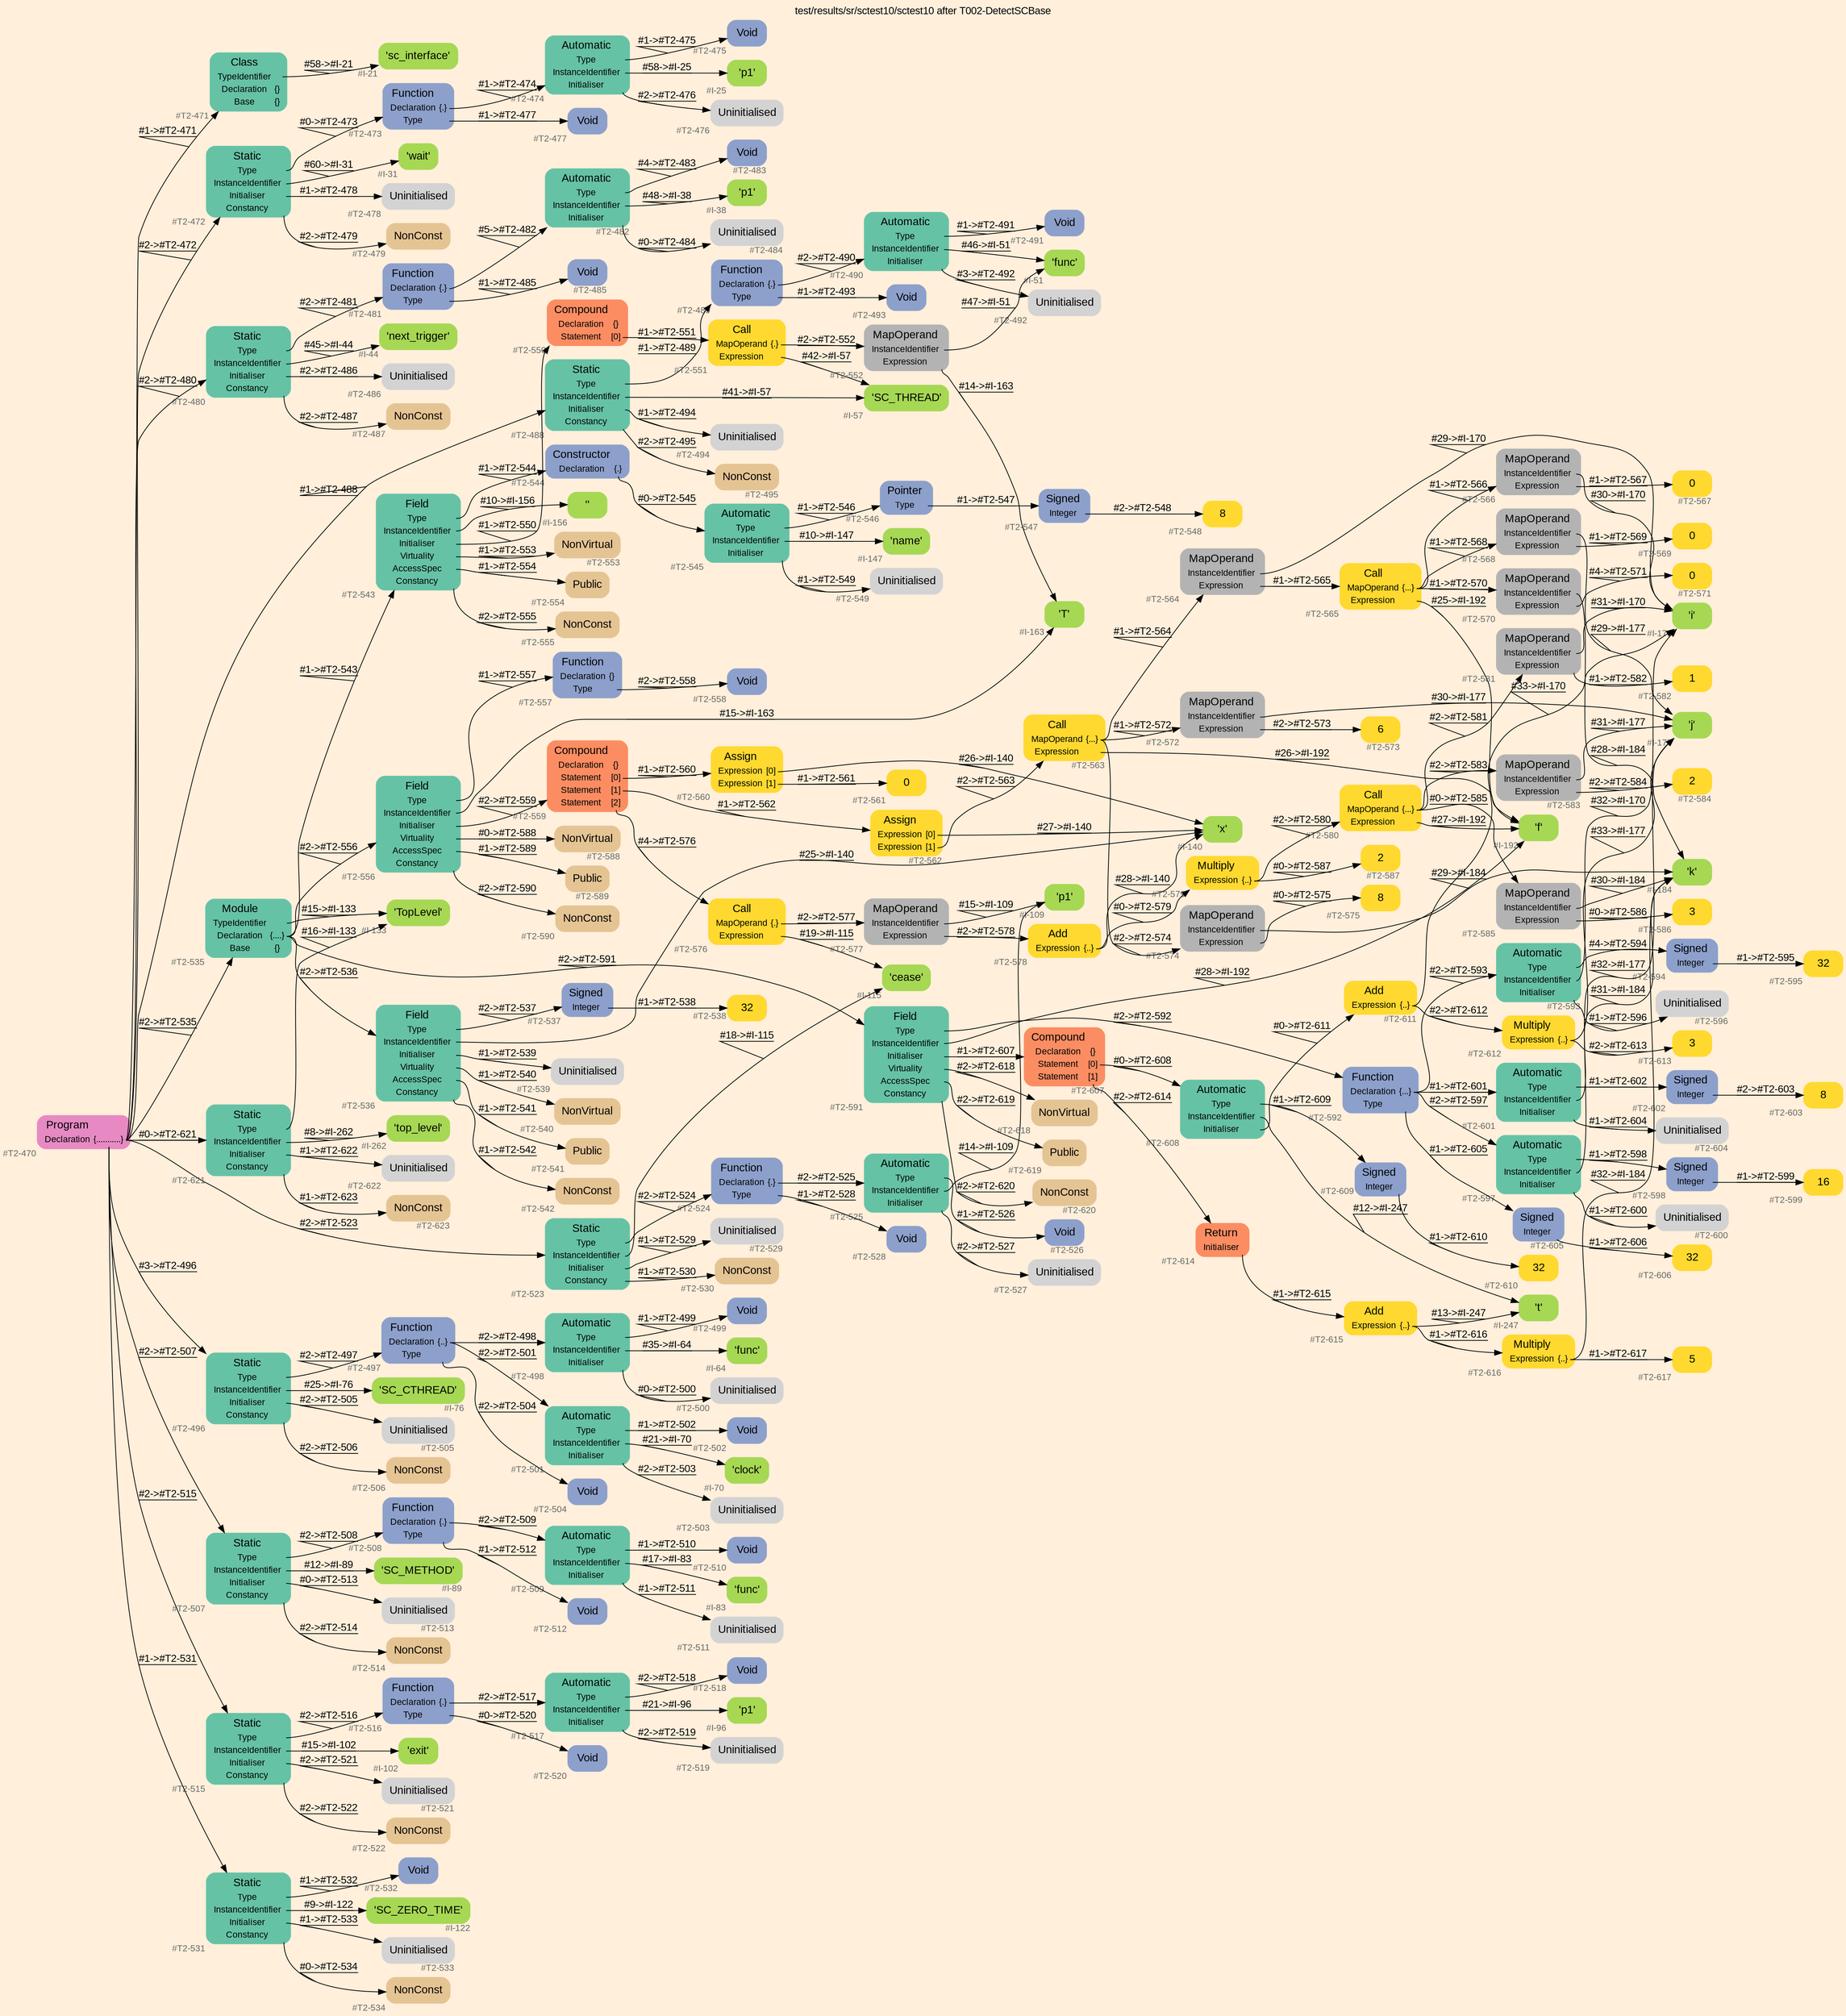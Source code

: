 digraph "test/results/sr/sctest10/sctest10 after T002-DetectSCBase" {
label = "test/results/sr/sctest10/sctest10 after T002-DetectSCBase"
labelloc = t
graph [
    rankdir = "LR"
    ranksep = 0.3
    bgcolor = antiquewhite1
    color = black
    fontcolor = black
    fontname = "Arial"
];
node [
    fontname = "Arial"
];
edge [
    fontname = "Arial"
];

// -------------------- node figure --------------------
// -------- block #T2-470 ----------
"#T2-470" [
    fillcolor = "/set28/4"
    xlabel = "#T2-470"
    fontsize = "12"
    fontcolor = grey40
    shape = "plaintext"
    label = <<TABLE BORDER="0" CELLBORDER="0" CELLSPACING="0">
     <TR><TD><FONT COLOR="black" POINT-SIZE="15">Program</FONT></TD></TR>
     <TR><TD><FONT COLOR="black" POINT-SIZE="12">Declaration</FONT></TD><TD PORT="port0"><FONT COLOR="black" POINT-SIZE="12">{...........}</FONT></TD></TR>
    </TABLE>>
    style = "rounded,filled"
];

// -------- block #T2-471 ----------
"#T2-471" [
    fillcolor = "/set28/1"
    xlabel = "#T2-471"
    fontsize = "12"
    fontcolor = grey40
    shape = "plaintext"
    label = <<TABLE BORDER="0" CELLBORDER="0" CELLSPACING="0">
     <TR><TD><FONT COLOR="black" POINT-SIZE="15">Class</FONT></TD></TR>
     <TR><TD><FONT COLOR="black" POINT-SIZE="12">TypeIdentifier</FONT></TD><TD PORT="port0"></TD></TR>
     <TR><TD><FONT COLOR="black" POINT-SIZE="12">Declaration</FONT></TD><TD PORT="port1"><FONT COLOR="black" POINT-SIZE="12">{}</FONT></TD></TR>
     <TR><TD><FONT COLOR="black" POINT-SIZE="12">Base</FONT></TD><TD PORT="port2"><FONT COLOR="black" POINT-SIZE="12">{}</FONT></TD></TR>
    </TABLE>>
    style = "rounded,filled"
];

// -------- block #I-21 ----------
"#I-21" [
    fillcolor = "/set28/5"
    xlabel = "#I-21"
    fontsize = "12"
    fontcolor = grey40
    shape = "plaintext"
    label = <<TABLE BORDER="0" CELLBORDER="0" CELLSPACING="0">
     <TR><TD><FONT COLOR="black" POINT-SIZE="15">'sc_interface'</FONT></TD></TR>
    </TABLE>>
    style = "rounded,filled"
];

// -------- block #T2-472 ----------
"#T2-472" [
    fillcolor = "/set28/1"
    xlabel = "#T2-472"
    fontsize = "12"
    fontcolor = grey40
    shape = "plaintext"
    label = <<TABLE BORDER="0" CELLBORDER="0" CELLSPACING="0">
     <TR><TD><FONT COLOR="black" POINT-SIZE="15">Static</FONT></TD></TR>
     <TR><TD><FONT COLOR="black" POINT-SIZE="12">Type</FONT></TD><TD PORT="port0"></TD></TR>
     <TR><TD><FONT COLOR="black" POINT-SIZE="12">InstanceIdentifier</FONT></TD><TD PORT="port1"></TD></TR>
     <TR><TD><FONT COLOR="black" POINT-SIZE="12">Initialiser</FONT></TD><TD PORT="port2"></TD></TR>
     <TR><TD><FONT COLOR="black" POINT-SIZE="12">Constancy</FONT></TD><TD PORT="port3"></TD></TR>
    </TABLE>>
    style = "rounded,filled"
];

// -------- block #T2-473 ----------
"#T2-473" [
    fillcolor = "/set28/3"
    xlabel = "#T2-473"
    fontsize = "12"
    fontcolor = grey40
    shape = "plaintext"
    label = <<TABLE BORDER="0" CELLBORDER="0" CELLSPACING="0">
     <TR><TD><FONT COLOR="black" POINT-SIZE="15">Function</FONT></TD></TR>
     <TR><TD><FONT COLOR="black" POINT-SIZE="12">Declaration</FONT></TD><TD PORT="port0"><FONT COLOR="black" POINT-SIZE="12">{.}</FONT></TD></TR>
     <TR><TD><FONT COLOR="black" POINT-SIZE="12">Type</FONT></TD><TD PORT="port1"></TD></TR>
    </TABLE>>
    style = "rounded,filled"
];

// -------- block #T2-474 ----------
"#T2-474" [
    fillcolor = "/set28/1"
    xlabel = "#T2-474"
    fontsize = "12"
    fontcolor = grey40
    shape = "plaintext"
    label = <<TABLE BORDER="0" CELLBORDER="0" CELLSPACING="0">
     <TR><TD><FONT COLOR="black" POINT-SIZE="15">Automatic</FONT></TD></TR>
     <TR><TD><FONT COLOR="black" POINT-SIZE="12">Type</FONT></TD><TD PORT="port0"></TD></TR>
     <TR><TD><FONT COLOR="black" POINT-SIZE="12">InstanceIdentifier</FONT></TD><TD PORT="port1"></TD></TR>
     <TR><TD><FONT COLOR="black" POINT-SIZE="12">Initialiser</FONT></TD><TD PORT="port2"></TD></TR>
    </TABLE>>
    style = "rounded,filled"
];

// -------- block #T2-475 ----------
"#T2-475" [
    fillcolor = "/set28/3"
    xlabel = "#T2-475"
    fontsize = "12"
    fontcolor = grey40
    shape = "plaintext"
    label = <<TABLE BORDER="0" CELLBORDER="0" CELLSPACING="0">
     <TR><TD><FONT COLOR="black" POINT-SIZE="15">Void</FONT></TD></TR>
    </TABLE>>
    style = "rounded,filled"
];

// -------- block #I-25 ----------
"#I-25" [
    fillcolor = "/set28/5"
    xlabel = "#I-25"
    fontsize = "12"
    fontcolor = grey40
    shape = "plaintext"
    label = <<TABLE BORDER="0" CELLBORDER="0" CELLSPACING="0">
     <TR><TD><FONT COLOR="black" POINT-SIZE="15">'p1'</FONT></TD></TR>
    </TABLE>>
    style = "rounded,filled"
];

// -------- block #T2-476 ----------
"#T2-476" [
    xlabel = "#T2-476"
    fontsize = "12"
    fontcolor = grey40
    shape = "plaintext"
    label = <<TABLE BORDER="0" CELLBORDER="0" CELLSPACING="0">
     <TR><TD><FONT COLOR="black" POINT-SIZE="15">Uninitialised</FONT></TD></TR>
    </TABLE>>
    style = "rounded,filled"
];

// -------- block #T2-477 ----------
"#T2-477" [
    fillcolor = "/set28/3"
    xlabel = "#T2-477"
    fontsize = "12"
    fontcolor = grey40
    shape = "plaintext"
    label = <<TABLE BORDER="0" CELLBORDER="0" CELLSPACING="0">
     <TR><TD><FONT COLOR="black" POINT-SIZE="15">Void</FONT></TD></TR>
    </TABLE>>
    style = "rounded,filled"
];

// -------- block #I-31 ----------
"#I-31" [
    fillcolor = "/set28/5"
    xlabel = "#I-31"
    fontsize = "12"
    fontcolor = grey40
    shape = "plaintext"
    label = <<TABLE BORDER="0" CELLBORDER="0" CELLSPACING="0">
     <TR><TD><FONT COLOR="black" POINT-SIZE="15">'wait'</FONT></TD></TR>
    </TABLE>>
    style = "rounded,filled"
];

// -------- block #T2-478 ----------
"#T2-478" [
    xlabel = "#T2-478"
    fontsize = "12"
    fontcolor = grey40
    shape = "plaintext"
    label = <<TABLE BORDER="0" CELLBORDER="0" CELLSPACING="0">
     <TR><TD><FONT COLOR="black" POINT-SIZE="15">Uninitialised</FONT></TD></TR>
    </TABLE>>
    style = "rounded,filled"
];

// -------- block #T2-479 ----------
"#T2-479" [
    fillcolor = "/set28/7"
    xlabel = "#T2-479"
    fontsize = "12"
    fontcolor = grey40
    shape = "plaintext"
    label = <<TABLE BORDER="0" CELLBORDER="0" CELLSPACING="0">
     <TR><TD><FONT COLOR="black" POINT-SIZE="15">NonConst</FONT></TD></TR>
    </TABLE>>
    style = "rounded,filled"
];

// -------- block #T2-480 ----------
"#T2-480" [
    fillcolor = "/set28/1"
    xlabel = "#T2-480"
    fontsize = "12"
    fontcolor = grey40
    shape = "plaintext"
    label = <<TABLE BORDER="0" CELLBORDER="0" CELLSPACING="0">
     <TR><TD><FONT COLOR="black" POINT-SIZE="15">Static</FONT></TD></TR>
     <TR><TD><FONT COLOR="black" POINT-SIZE="12">Type</FONT></TD><TD PORT="port0"></TD></TR>
     <TR><TD><FONT COLOR="black" POINT-SIZE="12">InstanceIdentifier</FONT></TD><TD PORT="port1"></TD></TR>
     <TR><TD><FONT COLOR="black" POINT-SIZE="12">Initialiser</FONT></TD><TD PORT="port2"></TD></TR>
     <TR><TD><FONT COLOR="black" POINT-SIZE="12">Constancy</FONT></TD><TD PORT="port3"></TD></TR>
    </TABLE>>
    style = "rounded,filled"
];

// -------- block #T2-481 ----------
"#T2-481" [
    fillcolor = "/set28/3"
    xlabel = "#T2-481"
    fontsize = "12"
    fontcolor = grey40
    shape = "plaintext"
    label = <<TABLE BORDER="0" CELLBORDER="0" CELLSPACING="0">
     <TR><TD><FONT COLOR="black" POINT-SIZE="15">Function</FONT></TD></TR>
     <TR><TD><FONT COLOR="black" POINT-SIZE="12">Declaration</FONT></TD><TD PORT="port0"><FONT COLOR="black" POINT-SIZE="12">{.}</FONT></TD></TR>
     <TR><TD><FONT COLOR="black" POINT-SIZE="12">Type</FONT></TD><TD PORT="port1"></TD></TR>
    </TABLE>>
    style = "rounded,filled"
];

// -------- block #T2-482 ----------
"#T2-482" [
    fillcolor = "/set28/1"
    xlabel = "#T2-482"
    fontsize = "12"
    fontcolor = grey40
    shape = "plaintext"
    label = <<TABLE BORDER="0" CELLBORDER="0" CELLSPACING="0">
     <TR><TD><FONT COLOR="black" POINT-SIZE="15">Automatic</FONT></TD></TR>
     <TR><TD><FONT COLOR="black" POINT-SIZE="12">Type</FONT></TD><TD PORT="port0"></TD></TR>
     <TR><TD><FONT COLOR="black" POINT-SIZE="12">InstanceIdentifier</FONT></TD><TD PORT="port1"></TD></TR>
     <TR><TD><FONT COLOR="black" POINT-SIZE="12">Initialiser</FONT></TD><TD PORT="port2"></TD></TR>
    </TABLE>>
    style = "rounded,filled"
];

// -------- block #T2-483 ----------
"#T2-483" [
    fillcolor = "/set28/3"
    xlabel = "#T2-483"
    fontsize = "12"
    fontcolor = grey40
    shape = "plaintext"
    label = <<TABLE BORDER="0" CELLBORDER="0" CELLSPACING="0">
     <TR><TD><FONT COLOR="black" POINT-SIZE="15">Void</FONT></TD></TR>
    </TABLE>>
    style = "rounded,filled"
];

// -------- block #I-38 ----------
"#I-38" [
    fillcolor = "/set28/5"
    xlabel = "#I-38"
    fontsize = "12"
    fontcolor = grey40
    shape = "plaintext"
    label = <<TABLE BORDER="0" CELLBORDER="0" CELLSPACING="0">
     <TR><TD><FONT COLOR="black" POINT-SIZE="15">'p1'</FONT></TD></TR>
    </TABLE>>
    style = "rounded,filled"
];

// -------- block #T2-484 ----------
"#T2-484" [
    xlabel = "#T2-484"
    fontsize = "12"
    fontcolor = grey40
    shape = "plaintext"
    label = <<TABLE BORDER="0" CELLBORDER="0" CELLSPACING="0">
     <TR><TD><FONT COLOR="black" POINT-SIZE="15">Uninitialised</FONT></TD></TR>
    </TABLE>>
    style = "rounded,filled"
];

// -------- block #T2-485 ----------
"#T2-485" [
    fillcolor = "/set28/3"
    xlabel = "#T2-485"
    fontsize = "12"
    fontcolor = grey40
    shape = "plaintext"
    label = <<TABLE BORDER="0" CELLBORDER="0" CELLSPACING="0">
     <TR><TD><FONT COLOR="black" POINT-SIZE="15">Void</FONT></TD></TR>
    </TABLE>>
    style = "rounded,filled"
];

// -------- block #I-44 ----------
"#I-44" [
    fillcolor = "/set28/5"
    xlabel = "#I-44"
    fontsize = "12"
    fontcolor = grey40
    shape = "plaintext"
    label = <<TABLE BORDER="0" CELLBORDER="0" CELLSPACING="0">
     <TR><TD><FONT COLOR="black" POINT-SIZE="15">'next_trigger'</FONT></TD></TR>
    </TABLE>>
    style = "rounded,filled"
];

// -------- block #T2-486 ----------
"#T2-486" [
    xlabel = "#T2-486"
    fontsize = "12"
    fontcolor = grey40
    shape = "plaintext"
    label = <<TABLE BORDER="0" CELLBORDER="0" CELLSPACING="0">
     <TR><TD><FONT COLOR="black" POINT-SIZE="15">Uninitialised</FONT></TD></TR>
    </TABLE>>
    style = "rounded,filled"
];

// -------- block #T2-487 ----------
"#T2-487" [
    fillcolor = "/set28/7"
    xlabel = "#T2-487"
    fontsize = "12"
    fontcolor = grey40
    shape = "plaintext"
    label = <<TABLE BORDER="0" CELLBORDER="0" CELLSPACING="0">
     <TR><TD><FONT COLOR="black" POINT-SIZE="15">NonConst</FONT></TD></TR>
    </TABLE>>
    style = "rounded,filled"
];

// -------- block #T2-488 ----------
"#T2-488" [
    fillcolor = "/set28/1"
    xlabel = "#T2-488"
    fontsize = "12"
    fontcolor = grey40
    shape = "plaintext"
    label = <<TABLE BORDER="0" CELLBORDER="0" CELLSPACING="0">
     <TR><TD><FONT COLOR="black" POINT-SIZE="15">Static</FONT></TD></TR>
     <TR><TD><FONT COLOR="black" POINT-SIZE="12">Type</FONT></TD><TD PORT="port0"></TD></TR>
     <TR><TD><FONT COLOR="black" POINT-SIZE="12">InstanceIdentifier</FONT></TD><TD PORT="port1"></TD></TR>
     <TR><TD><FONT COLOR="black" POINT-SIZE="12">Initialiser</FONT></TD><TD PORT="port2"></TD></TR>
     <TR><TD><FONT COLOR="black" POINT-SIZE="12">Constancy</FONT></TD><TD PORT="port3"></TD></TR>
    </TABLE>>
    style = "rounded,filled"
];

// -------- block #T2-489 ----------
"#T2-489" [
    fillcolor = "/set28/3"
    xlabel = "#T2-489"
    fontsize = "12"
    fontcolor = grey40
    shape = "plaintext"
    label = <<TABLE BORDER="0" CELLBORDER="0" CELLSPACING="0">
     <TR><TD><FONT COLOR="black" POINT-SIZE="15">Function</FONT></TD></TR>
     <TR><TD><FONT COLOR="black" POINT-SIZE="12">Declaration</FONT></TD><TD PORT="port0"><FONT COLOR="black" POINT-SIZE="12">{.}</FONT></TD></TR>
     <TR><TD><FONT COLOR="black" POINT-SIZE="12">Type</FONT></TD><TD PORT="port1"></TD></TR>
    </TABLE>>
    style = "rounded,filled"
];

// -------- block #T2-490 ----------
"#T2-490" [
    fillcolor = "/set28/1"
    xlabel = "#T2-490"
    fontsize = "12"
    fontcolor = grey40
    shape = "plaintext"
    label = <<TABLE BORDER="0" CELLBORDER="0" CELLSPACING="0">
     <TR><TD><FONT COLOR="black" POINT-SIZE="15">Automatic</FONT></TD></TR>
     <TR><TD><FONT COLOR="black" POINT-SIZE="12">Type</FONT></TD><TD PORT="port0"></TD></TR>
     <TR><TD><FONT COLOR="black" POINT-SIZE="12">InstanceIdentifier</FONT></TD><TD PORT="port1"></TD></TR>
     <TR><TD><FONT COLOR="black" POINT-SIZE="12">Initialiser</FONT></TD><TD PORT="port2"></TD></TR>
    </TABLE>>
    style = "rounded,filled"
];

// -------- block #T2-491 ----------
"#T2-491" [
    fillcolor = "/set28/3"
    xlabel = "#T2-491"
    fontsize = "12"
    fontcolor = grey40
    shape = "plaintext"
    label = <<TABLE BORDER="0" CELLBORDER="0" CELLSPACING="0">
     <TR><TD><FONT COLOR="black" POINT-SIZE="15">Void</FONT></TD></TR>
    </TABLE>>
    style = "rounded,filled"
];

// -------- block #I-51 ----------
"#I-51" [
    fillcolor = "/set28/5"
    xlabel = "#I-51"
    fontsize = "12"
    fontcolor = grey40
    shape = "plaintext"
    label = <<TABLE BORDER="0" CELLBORDER="0" CELLSPACING="0">
     <TR><TD><FONT COLOR="black" POINT-SIZE="15">'func'</FONT></TD></TR>
    </TABLE>>
    style = "rounded,filled"
];

// -------- block #T2-492 ----------
"#T2-492" [
    xlabel = "#T2-492"
    fontsize = "12"
    fontcolor = grey40
    shape = "plaintext"
    label = <<TABLE BORDER="0" CELLBORDER="0" CELLSPACING="0">
     <TR><TD><FONT COLOR="black" POINT-SIZE="15">Uninitialised</FONT></TD></TR>
    </TABLE>>
    style = "rounded,filled"
];

// -------- block #T2-493 ----------
"#T2-493" [
    fillcolor = "/set28/3"
    xlabel = "#T2-493"
    fontsize = "12"
    fontcolor = grey40
    shape = "plaintext"
    label = <<TABLE BORDER="0" CELLBORDER="0" CELLSPACING="0">
     <TR><TD><FONT COLOR="black" POINT-SIZE="15">Void</FONT></TD></TR>
    </TABLE>>
    style = "rounded,filled"
];

// -------- block #I-57 ----------
"#I-57" [
    fillcolor = "/set28/5"
    xlabel = "#I-57"
    fontsize = "12"
    fontcolor = grey40
    shape = "plaintext"
    label = <<TABLE BORDER="0" CELLBORDER="0" CELLSPACING="0">
     <TR><TD><FONT COLOR="black" POINT-SIZE="15">'SC_THREAD'</FONT></TD></TR>
    </TABLE>>
    style = "rounded,filled"
];

// -------- block #T2-494 ----------
"#T2-494" [
    xlabel = "#T2-494"
    fontsize = "12"
    fontcolor = grey40
    shape = "plaintext"
    label = <<TABLE BORDER="0" CELLBORDER="0" CELLSPACING="0">
     <TR><TD><FONT COLOR="black" POINT-SIZE="15">Uninitialised</FONT></TD></TR>
    </TABLE>>
    style = "rounded,filled"
];

// -------- block #T2-495 ----------
"#T2-495" [
    fillcolor = "/set28/7"
    xlabel = "#T2-495"
    fontsize = "12"
    fontcolor = grey40
    shape = "plaintext"
    label = <<TABLE BORDER="0" CELLBORDER="0" CELLSPACING="0">
     <TR><TD><FONT COLOR="black" POINT-SIZE="15">NonConst</FONT></TD></TR>
    </TABLE>>
    style = "rounded,filled"
];

// -------- block #T2-496 ----------
"#T2-496" [
    fillcolor = "/set28/1"
    xlabel = "#T2-496"
    fontsize = "12"
    fontcolor = grey40
    shape = "plaintext"
    label = <<TABLE BORDER="0" CELLBORDER="0" CELLSPACING="0">
     <TR><TD><FONT COLOR="black" POINT-SIZE="15">Static</FONT></TD></TR>
     <TR><TD><FONT COLOR="black" POINT-SIZE="12">Type</FONT></TD><TD PORT="port0"></TD></TR>
     <TR><TD><FONT COLOR="black" POINT-SIZE="12">InstanceIdentifier</FONT></TD><TD PORT="port1"></TD></TR>
     <TR><TD><FONT COLOR="black" POINT-SIZE="12">Initialiser</FONT></TD><TD PORT="port2"></TD></TR>
     <TR><TD><FONT COLOR="black" POINT-SIZE="12">Constancy</FONT></TD><TD PORT="port3"></TD></TR>
    </TABLE>>
    style = "rounded,filled"
];

// -------- block #T2-497 ----------
"#T2-497" [
    fillcolor = "/set28/3"
    xlabel = "#T2-497"
    fontsize = "12"
    fontcolor = grey40
    shape = "plaintext"
    label = <<TABLE BORDER="0" CELLBORDER="0" CELLSPACING="0">
     <TR><TD><FONT COLOR="black" POINT-SIZE="15">Function</FONT></TD></TR>
     <TR><TD><FONT COLOR="black" POINT-SIZE="12">Declaration</FONT></TD><TD PORT="port0"><FONT COLOR="black" POINT-SIZE="12">{..}</FONT></TD></TR>
     <TR><TD><FONT COLOR="black" POINT-SIZE="12">Type</FONT></TD><TD PORT="port1"></TD></TR>
    </TABLE>>
    style = "rounded,filled"
];

// -------- block #T2-498 ----------
"#T2-498" [
    fillcolor = "/set28/1"
    xlabel = "#T2-498"
    fontsize = "12"
    fontcolor = grey40
    shape = "plaintext"
    label = <<TABLE BORDER="0" CELLBORDER="0" CELLSPACING="0">
     <TR><TD><FONT COLOR="black" POINT-SIZE="15">Automatic</FONT></TD></TR>
     <TR><TD><FONT COLOR="black" POINT-SIZE="12">Type</FONT></TD><TD PORT="port0"></TD></TR>
     <TR><TD><FONT COLOR="black" POINT-SIZE="12">InstanceIdentifier</FONT></TD><TD PORT="port1"></TD></TR>
     <TR><TD><FONT COLOR="black" POINT-SIZE="12">Initialiser</FONT></TD><TD PORT="port2"></TD></TR>
    </TABLE>>
    style = "rounded,filled"
];

// -------- block #T2-499 ----------
"#T2-499" [
    fillcolor = "/set28/3"
    xlabel = "#T2-499"
    fontsize = "12"
    fontcolor = grey40
    shape = "plaintext"
    label = <<TABLE BORDER="0" CELLBORDER="0" CELLSPACING="0">
     <TR><TD><FONT COLOR="black" POINT-SIZE="15">Void</FONT></TD></TR>
    </TABLE>>
    style = "rounded,filled"
];

// -------- block #I-64 ----------
"#I-64" [
    fillcolor = "/set28/5"
    xlabel = "#I-64"
    fontsize = "12"
    fontcolor = grey40
    shape = "plaintext"
    label = <<TABLE BORDER="0" CELLBORDER="0" CELLSPACING="0">
     <TR><TD><FONT COLOR="black" POINT-SIZE="15">'func'</FONT></TD></TR>
    </TABLE>>
    style = "rounded,filled"
];

// -------- block #T2-500 ----------
"#T2-500" [
    xlabel = "#T2-500"
    fontsize = "12"
    fontcolor = grey40
    shape = "plaintext"
    label = <<TABLE BORDER="0" CELLBORDER="0" CELLSPACING="0">
     <TR><TD><FONT COLOR="black" POINT-SIZE="15">Uninitialised</FONT></TD></TR>
    </TABLE>>
    style = "rounded,filled"
];

// -------- block #T2-501 ----------
"#T2-501" [
    fillcolor = "/set28/1"
    xlabel = "#T2-501"
    fontsize = "12"
    fontcolor = grey40
    shape = "plaintext"
    label = <<TABLE BORDER="0" CELLBORDER="0" CELLSPACING="0">
     <TR><TD><FONT COLOR="black" POINT-SIZE="15">Automatic</FONT></TD></TR>
     <TR><TD><FONT COLOR="black" POINT-SIZE="12">Type</FONT></TD><TD PORT="port0"></TD></TR>
     <TR><TD><FONT COLOR="black" POINT-SIZE="12">InstanceIdentifier</FONT></TD><TD PORT="port1"></TD></TR>
     <TR><TD><FONT COLOR="black" POINT-SIZE="12">Initialiser</FONT></TD><TD PORT="port2"></TD></TR>
    </TABLE>>
    style = "rounded,filled"
];

// -------- block #T2-502 ----------
"#T2-502" [
    fillcolor = "/set28/3"
    xlabel = "#T2-502"
    fontsize = "12"
    fontcolor = grey40
    shape = "plaintext"
    label = <<TABLE BORDER="0" CELLBORDER="0" CELLSPACING="0">
     <TR><TD><FONT COLOR="black" POINT-SIZE="15">Void</FONT></TD></TR>
    </TABLE>>
    style = "rounded,filled"
];

// -------- block #I-70 ----------
"#I-70" [
    fillcolor = "/set28/5"
    xlabel = "#I-70"
    fontsize = "12"
    fontcolor = grey40
    shape = "plaintext"
    label = <<TABLE BORDER="0" CELLBORDER="0" CELLSPACING="0">
     <TR><TD><FONT COLOR="black" POINT-SIZE="15">'clock'</FONT></TD></TR>
    </TABLE>>
    style = "rounded,filled"
];

// -------- block #T2-503 ----------
"#T2-503" [
    xlabel = "#T2-503"
    fontsize = "12"
    fontcolor = grey40
    shape = "plaintext"
    label = <<TABLE BORDER="0" CELLBORDER="0" CELLSPACING="0">
     <TR><TD><FONT COLOR="black" POINT-SIZE="15">Uninitialised</FONT></TD></TR>
    </TABLE>>
    style = "rounded,filled"
];

// -------- block #T2-504 ----------
"#T2-504" [
    fillcolor = "/set28/3"
    xlabel = "#T2-504"
    fontsize = "12"
    fontcolor = grey40
    shape = "plaintext"
    label = <<TABLE BORDER="0" CELLBORDER="0" CELLSPACING="0">
     <TR><TD><FONT COLOR="black" POINT-SIZE="15">Void</FONT></TD></TR>
    </TABLE>>
    style = "rounded,filled"
];

// -------- block #I-76 ----------
"#I-76" [
    fillcolor = "/set28/5"
    xlabel = "#I-76"
    fontsize = "12"
    fontcolor = grey40
    shape = "plaintext"
    label = <<TABLE BORDER="0" CELLBORDER="0" CELLSPACING="0">
     <TR><TD><FONT COLOR="black" POINT-SIZE="15">'SC_CTHREAD'</FONT></TD></TR>
    </TABLE>>
    style = "rounded,filled"
];

// -------- block #T2-505 ----------
"#T2-505" [
    xlabel = "#T2-505"
    fontsize = "12"
    fontcolor = grey40
    shape = "plaintext"
    label = <<TABLE BORDER="0" CELLBORDER="0" CELLSPACING="0">
     <TR><TD><FONT COLOR="black" POINT-SIZE="15">Uninitialised</FONT></TD></TR>
    </TABLE>>
    style = "rounded,filled"
];

// -------- block #T2-506 ----------
"#T2-506" [
    fillcolor = "/set28/7"
    xlabel = "#T2-506"
    fontsize = "12"
    fontcolor = grey40
    shape = "plaintext"
    label = <<TABLE BORDER="0" CELLBORDER="0" CELLSPACING="0">
     <TR><TD><FONT COLOR="black" POINT-SIZE="15">NonConst</FONT></TD></TR>
    </TABLE>>
    style = "rounded,filled"
];

// -------- block #T2-507 ----------
"#T2-507" [
    fillcolor = "/set28/1"
    xlabel = "#T2-507"
    fontsize = "12"
    fontcolor = grey40
    shape = "plaintext"
    label = <<TABLE BORDER="0" CELLBORDER="0" CELLSPACING="0">
     <TR><TD><FONT COLOR="black" POINT-SIZE="15">Static</FONT></TD></TR>
     <TR><TD><FONT COLOR="black" POINT-SIZE="12">Type</FONT></TD><TD PORT="port0"></TD></TR>
     <TR><TD><FONT COLOR="black" POINT-SIZE="12">InstanceIdentifier</FONT></TD><TD PORT="port1"></TD></TR>
     <TR><TD><FONT COLOR="black" POINT-SIZE="12">Initialiser</FONT></TD><TD PORT="port2"></TD></TR>
     <TR><TD><FONT COLOR="black" POINT-SIZE="12">Constancy</FONT></TD><TD PORT="port3"></TD></TR>
    </TABLE>>
    style = "rounded,filled"
];

// -------- block #T2-508 ----------
"#T2-508" [
    fillcolor = "/set28/3"
    xlabel = "#T2-508"
    fontsize = "12"
    fontcolor = grey40
    shape = "plaintext"
    label = <<TABLE BORDER="0" CELLBORDER="0" CELLSPACING="0">
     <TR><TD><FONT COLOR="black" POINT-SIZE="15">Function</FONT></TD></TR>
     <TR><TD><FONT COLOR="black" POINT-SIZE="12">Declaration</FONT></TD><TD PORT="port0"><FONT COLOR="black" POINT-SIZE="12">{.}</FONT></TD></TR>
     <TR><TD><FONT COLOR="black" POINT-SIZE="12">Type</FONT></TD><TD PORT="port1"></TD></TR>
    </TABLE>>
    style = "rounded,filled"
];

// -------- block #T2-509 ----------
"#T2-509" [
    fillcolor = "/set28/1"
    xlabel = "#T2-509"
    fontsize = "12"
    fontcolor = grey40
    shape = "plaintext"
    label = <<TABLE BORDER="0" CELLBORDER="0" CELLSPACING="0">
     <TR><TD><FONT COLOR="black" POINT-SIZE="15">Automatic</FONT></TD></TR>
     <TR><TD><FONT COLOR="black" POINT-SIZE="12">Type</FONT></TD><TD PORT="port0"></TD></TR>
     <TR><TD><FONT COLOR="black" POINT-SIZE="12">InstanceIdentifier</FONT></TD><TD PORT="port1"></TD></TR>
     <TR><TD><FONT COLOR="black" POINT-SIZE="12">Initialiser</FONT></TD><TD PORT="port2"></TD></TR>
    </TABLE>>
    style = "rounded,filled"
];

// -------- block #T2-510 ----------
"#T2-510" [
    fillcolor = "/set28/3"
    xlabel = "#T2-510"
    fontsize = "12"
    fontcolor = grey40
    shape = "plaintext"
    label = <<TABLE BORDER="0" CELLBORDER="0" CELLSPACING="0">
     <TR><TD><FONT COLOR="black" POINT-SIZE="15">Void</FONT></TD></TR>
    </TABLE>>
    style = "rounded,filled"
];

// -------- block #I-83 ----------
"#I-83" [
    fillcolor = "/set28/5"
    xlabel = "#I-83"
    fontsize = "12"
    fontcolor = grey40
    shape = "plaintext"
    label = <<TABLE BORDER="0" CELLBORDER="0" CELLSPACING="0">
     <TR><TD><FONT COLOR="black" POINT-SIZE="15">'func'</FONT></TD></TR>
    </TABLE>>
    style = "rounded,filled"
];

// -------- block #T2-511 ----------
"#T2-511" [
    xlabel = "#T2-511"
    fontsize = "12"
    fontcolor = grey40
    shape = "plaintext"
    label = <<TABLE BORDER="0" CELLBORDER="0" CELLSPACING="0">
     <TR><TD><FONT COLOR="black" POINT-SIZE="15">Uninitialised</FONT></TD></TR>
    </TABLE>>
    style = "rounded,filled"
];

// -------- block #T2-512 ----------
"#T2-512" [
    fillcolor = "/set28/3"
    xlabel = "#T2-512"
    fontsize = "12"
    fontcolor = grey40
    shape = "plaintext"
    label = <<TABLE BORDER="0" CELLBORDER="0" CELLSPACING="0">
     <TR><TD><FONT COLOR="black" POINT-SIZE="15">Void</FONT></TD></TR>
    </TABLE>>
    style = "rounded,filled"
];

// -------- block #I-89 ----------
"#I-89" [
    fillcolor = "/set28/5"
    xlabel = "#I-89"
    fontsize = "12"
    fontcolor = grey40
    shape = "plaintext"
    label = <<TABLE BORDER="0" CELLBORDER="0" CELLSPACING="0">
     <TR><TD><FONT COLOR="black" POINT-SIZE="15">'SC_METHOD'</FONT></TD></TR>
    </TABLE>>
    style = "rounded,filled"
];

// -------- block #T2-513 ----------
"#T2-513" [
    xlabel = "#T2-513"
    fontsize = "12"
    fontcolor = grey40
    shape = "plaintext"
    label = <<TABLE BORDER="0" CELLBORDER="0" CELLSPACING="0">
     <TR><TD><FONT COLOR="black" POINT-SIZE="15">Uninitialised</FONT></TD></TR>
    </TABLE>>
    style = "rounded,filled"
];

// -------- block #T2-514 ----------
"#T2-514" [
    fillcolor = "/set28/7"
    xlabel = "#T2-514"
    fontsize = "12"
    fontcolor = grey40
    shape = "plaintext"
    label = <<TABLE BORDER="0" CELLBORDER="0" CELLSPACING="0">
     <TR><TD><FONT COLOR="black" POINT-SIZE="15">NonConst</FONT></TD></TR>
    </TABLE>>
    style = "rounded,filled"
];

// -------- block #T2-515 ----------
"#T2-515" [
    fillcolor = "/set28/1"
    xlabel = "#T2-515"
    fontsize = "12"
    fontcolor = grey40
    shape = "plaintext"
    label = <<TABLE BORDER="0" CELLBORDER="0" CELLSPACING="0">
     <TR><TD><FONT COLOR="black" POINT-SIZE="15">Static</FONT></TD></TR>
     <TR><TD><FONT COLOR="black" POINT-SIZE="12">Type</FONT></TD><TD PORT="port0"></TD></TR>
     <TR><TD><FONT COLOR="black" POINT-SIZE="12">InstanceIdentifier</FONT></TD><TD PORT="port1"></TD></TR>
     <TR><TD><FONT COLOR="black" POINT-SIZE="12">Initialiser</FONT></TD><TD PORT="port2"></TD></TR>
     <TR><TD><FONT COLOR="black" POINT-SIZE="12">Constancy</FONT></TD><TD PORT="port3"></TD></TR>
    </TABLE>>
    style = "rounded,filled"
];

// -------- block #T2-516 ----------
"#T2-516" [
    fillcolor = "/set28/3"
    xlabel = "#T2-516"
    fontsize = "12"
    fontcolor = grey40
    shape = "plaintext"
    label = <<TABLE BORDER="0" CELLBORDER="0" CELLSPACING="0">
     <TR><TD><FONT COLOR="black" POINT-SIZE="15">Function</FONT></TD></TR>
     <TR><TD><FONT COLOR="black" POINT-SIZE="12">Declaration</FONT></TD><TD PORT="port0"><FONT COLOR="black" POINT-SIZE="12">{.}</FONT></TD></TR>
     <TR><TD><FONT COLOR="black" POINT-SIZE="12">Type</FONT></TD><TD PORT="port1"></TD></TR>
    </TABLE>>
    style = "rounded,filled"
];

// -------- block #T2-517 ----------
"#T2-517" [
    fillcolor = "/set28/1"
    xlabel = "#T2-517"
    fontsize = "12"
    fontcolor = grey40
    shape = "plaintext"
    label = <<TABLE BORDER="0" CELLBORDER="0" CELLSPACING="0">
     <TR><TD><FONT COLOR="black" POINT-SIZE="15">Automatic</FONT></TD></TR>
     <TR><TD><FONT COLOR="black" POINT-SIZE="12">Type</FONT></TD><TD PORT="port0"></TD></TR>
     <TR><TD><FONT COLOR="black" POINT-SIZE="12">InstanceIdentifier</FONT></TD><TD PORT="port1"></TD></TR>
     <TR><TD><FONT COLOR="black" POINT-SIZE="12">Initialiser</FONT></TD><TD PORT="port2"></TD></TR>
    </TABLE>>
    style = "rounded,filled"
];

// -------- block #T2-518 ----------
"#T2-518" [
    fillcolor = "/set28/3"
    xlabel = "#T2-518"
    fontsize = "12"
    fontcolor = grey40
    shape = "plaintext"
    label = <<TABLE BORDER="0" CELLBORDER="0" CELLSPACING="0">
     <TR><TD><FONT COLOR="black" POINT-SIZE="15">Void</FONT></TD></TR>
    </TABLE>>
    style = "rounded,filled"
];

// -------- block #I-96 ----------
"#I-96" [
    fillcolor = "/set28/5"
    xlabel = "#I-96"
    fontsize = "12"
    fontcolor = grey40
    shape = "plaintext"
    label = <<TABLE BORDER="0" CELLBORDER="0" CELLSPACING="0">
     <TR><TD><FONT COLOR="black" POINT-SIZE="15">'p1'</FONT></TD></TR>
    </TABLE>>
    style = "rounded,filled"
];

// -------- block #T2-519 ----------
"#T2-519" [
    xlabel = "#T2-519"
    fontsize = "12"
    fontcolor = grey40
    shape = "plaintext"
    label = <<TABLE BORDER="0" CELLBORDER="0" CELLSPACING="0">
     <TR><TD><FONT COLOR="black" POINT-SIZE="15">Uninitialised</FONT></TD></TR>
    </TABLE>>
    style = "rounded,filled"
];

// -------- block #T2-520 ----------
"#T2-520" [
    fillcolor = "/set28/3"
    xlabel = "#T2-520"
    fontsize = "12"
    fontcolor = grey40
    shape = "plaintext"
    label = <<TABLE BORDER="0" CELLBORDER="0" CELLSPACING="0">
     <TR><TD><FONT COLOR="black" POINT-SIZE="15">Void</FONT></TD></TR>
    </TABLE>>
    style = "rounded,filled"
];

// -------- block #I-102 ----------
"#I-102" [
    fillcolor = "/set28/5"
    xlabel = "#I-102"
    fontsize = "12"
    fontcolor = grey40
    shape = "plaintext"
    label = <<TABLE BORDER="0" CELLBORDER="0" CELLSPACING="0">
     <TR><TD><FONT COLOR="black" POINT-SIZE="15">'exit'</FONT></TD></TR>
    </TABLE>>
    style = "rounded,filled"
];

// -------- block #T2-521 ----------
"#T2-521" [
    xlabel = "#T2-521"
    fontsize = "12"
    fontcolor = grey40
    shape = "plaintext"
    label = <<TABLE BORDER="0" CELLBORDER="0" CELLSPACING="0">
     <TR><TD><FONT COLOR="black" POINT-SIZE="15">Uninitialised</FONT></TD></TR>
    </TABLE>>
    style = "rounded,filled"
];

// -------- block #T2-522 ----------
"#T2-522" [
    fillcolor = "/set28/7"
    xlabel = "#T2-522"
    fontsize = "12"
    fontcolor = grey40
    shape = "plaintext"
    label = <<TABLE BORDER="0" CELLBORDER="0" CELLSPACING="0">
     <TR><TD><FONT COLOR="black" POINT-SIZE="15">NonConst</FONT></TD></TR>
    </TABLE>>
    style = "rounded,filled"
];

// -------- block #T2-523 ----------
"#T2-523" [
    fillcolor = "/set28/1"
    xlabel = "#T2-523"
    fontsize = "12"
    fontcolor = grey40
    shape = "plaintext"
    label = <<TABLE BORDER="0" CELLBORDER="0" CELLSPACING="0">
     <TR><TD><FONT COLOR="black" POINT-SIZE="15">Static</FONT></TD></TR>
     <TR><TD><FONT COLOR="black" POINT-SIZE="12">Type</FONT></TD><TD PORT="port0"></TD></TR>
     <TR><TD><FONT COLOR="black" POINT-SIZE="12">InstanceIdentifier</FONT></TD><TD PORT="port1"></TD></TR>
     <TR><TD><FONT COLOR="black" POINT-SIZE="12">Initialiser</FONT></TD><TD PORT="port2"></TD></TR>
     <TR><TD><FONT COLOR="black" POINT-SIZE="12">Constancy</FONT></TD><TD PORT="port3"></TD></TR>
    </TABLE>>
    style = "rounded,filled"
];

// -------- block #T2-524 ----------
"#T2-524" [
    fillcolor = "/set28/3"
    xlabel = "#T2-524"
    fontsize = "12"
    fontcolor = grey40
    shape = "plaintext"
    label = <<TABLE BORDER="0" CELLBORDER="0" CELLSPACING="0">
     <TR><TD><FONT COLOR="black" POINT-SIZE="15">Function</FONT></TD></TR>
     <TR><TD><FONT COLOR="black" POINT-SIZE="12">Declaration</FONT></TD><TD PORT="port0"><FONT COLOR="black" POINT-SIZE="12">{.}</FONT></TD></TR>
     <TR><TD><FONT COLOR="black" POINT-SIZE="12">Type</FONT></TD><TD PORT="port1"></TD></TR>
    </TABLE>>
    style = "rounded,filled"
];

// -------- block #T2-525 ----------
"#T2-525" [
    fillcolor = "/set28/1"
    xlabel = "#T2-525"
    fontsize = "12"
    fontcolor = grey40
    shape = "plaintext"
    label = <<TABLE BORDER="0" CELLBORDER="0" CELLSPACING="0">
     <TR><TD><FONT COLOR="black" POINT-SIZE="15">Automatic</FONT></TD></TR>
     <TR><TD><FONT COLOR="black" POINT-SIZE="12">Type</FONT></TD><TD PORT="port0"></TD></TR>
     <TR><TD><FONT COLOR="black" POINT-SIZE="12">InstanceIdentifier</FONT></TD><TD PORT="port1"></TD></TR>
     <TR><TD><FONT COLOR="black" POINT-SIZE="12">Initialiser</FONT></TD><TD PORT="port2"></TD></TR>
    </TABLE>>
    style = "rounded,filled"
];

// -------- block #T2-526 ----------
"#T2-526" [
    fillcolor = "/set28/3"
    xlabel = "#T2-526"
    fontsize = "12"
    fontcolor = grey40
    shape = "plaintext"
    label = <<TABLE BORDER="0" CELLBORDER="0" CELLSPACING="0">
     <TR><TD><FONT COLOR="black" POINT-SIZE="15">Void</FONT></TD></TR>
    </TABLE>>
    style = "rounded,filled"
];

// -------- block #I-109 ----------
"#I-109" [
    fillcolor = "/set28/5"
    xlabel = "#I-109"
    fontsize = "12"
    fontcolor = grey40
    shape = "plaintext"
    label = <<TABLE BORDER="0" CELLBORDER="0" CELLSPACING="0">
     <TR><TD><FONT COLOR="black" POINT-SIZE="15">'p1'</FONT></TD></TR>
    </TABLE>>
    style = "rounded,filled"
];

// -------- block #T2-527 ----------
"#T2-527" [
    xlabel = "#T2-527"
    fontsize = "12"
    fontcolor = grey40
    shape = "plaintext"
    label = <<TABLE BORDER="0" CELLBORDER="0" CELLSPACING="0">
     <TR><TD><FONT COLOR="black" POINT-SIZE="15">Uninitialised</FONT></TD></TR>
    </TABLE>>
    style = "rounded,filled"
];

// -------- block #T2-528 ----------
"#T2-528" [
    fillcolor = "/set28/3"
    xlabel = "#T2-528"
    fontsize = "12"
    fontcolor = grey40
    shape = "plaintext"
    label = <<TABLE BORDER="0" CELLBORDER="0" CELLSPACING="0">
     <TR><TD><FONT COLOR="black" POINT-SIZE="15">Void</FONT></TD></TR>
    </TABLE>>
    style = "rounded,filled"
];

// -------- block #I-115 ----------
"#I-115" [
    fillcolor = "/set28/5"
    xlabel = "#I-115"
    fontsize = "12"
    fontcolor = grey40
    shape = "plaintext"
    label = <<TABLE BORDER="0" CELLBORDER="0" CELLSPACING="0">
     <TR><TD><FONT COLOR="black" POINT-SIZE="15">'cease'</FONT></TD></TR>
    </TABLE>>
    style = "rounded,filled"
];

// -------- block #T2-529 ----------
"#T2-529" [
    xlabel = "#T2-529"
    fontsize = "12"
    fontcolor = grey40
    shape = "plaintext"
    label = <<TABLE BORDER="0" CELLBORDER="0" CELLSPACING="0">
     <TR><TD><FONT COLOR="black" POINT-SIZE="15">Uninitialised</FONT></TD></TR>
    </TABLE>>
    style = "rounded,filled"
];

// -------- block #T2-530 ----------
"#T2-530" [
    fillcolor = "/set28/7"
    xlabel = "#T2-530"
    fontsize = "12"
    fontcolor = grey40
    shape = "plaintext"
    label = <<TABLE BORDER="0" CELLBORDER="0" CELLSPACING="0">
     <TR><TD><FONT COLOR="black" POINT-SIZE="15">NonConst</FONT></TD></TR>
    </TABLE>>
    style = "rounded,filled"
];

// -------- block #T2-531 ----------
"#T2-531" [
    fillcolor = "/set28/1"
    xlabel = "#T2-531"
    fontsize = "12"
    fontcolor = grey40
    shape = "plaintext"
    label = <<TABLE BORDER="0" CELLBORDER="0" CELLSPACING="0">
     <TR><TD><FONT COLOR="black" POINT-SIZE="15">Static</FONT></TD></TR>
     <TR><TD><FONT COLOR="black" POINT-SIZE="12">Type</FONT></TD><TD PORT="port0"></TD></TR>
     <TR><TD><FONT COLOR="black" POINT-SIZE="12">InstanceIdentifier</FONT></TD><TD PORT="port1"></TD></TR>
     <TR><TD><FONT COLOR="black" POINT-SIZE="12">Initialiser</FONT></TD><TD PORT="port2"></TD></TR>
     <TR><TD><FONT COLOR="black" POINT-SIZE="12">Constancy</FONT></TD><TD PORT="port3"></TD></TR>
    </TABLE>>
    style = "rounded,filled"
];

// -------- block #T2-532 ----------
"#T2-532" [
    fillcolor = "/set28/3"
    xlabel = "#T2-532"
    fontsize = "12"
    fontcolor = grey40
    shape = "plaintext"
    label = <<TABLE BORDER="0" CELLBORDER="0" CELLSPACING="0">
     <TR><TD><FONT COLOR="black" POINT-SIZE="15">Void</FONT></TD></TR>
    </TABLE>>
    style = "rounded,filled"
];

// -------- block #I-122 ----------
"#I-122" [
    fillcolor = "/set28/5"
    xlabel = "#I-122"
    fontsize = "12"
    fontcolor = grey40
    shape = "plaintext"
    label = <<TABLE BORDER="0" CELLBORDER="0" CELLSPACING="0">
     <TR><TD><FONT COLOR="black" POINT-SIZE="15">'SC_ZERO_TIME'</FONT></TD></TR>
    </TABLE>>
    style = "rounded,filled"
];

// -------- block #T2-533 ----------
"#T2-533" [
    xlabel = "#T2-533"
    fontsize = "12"
    fontcolor = grey40
    shape = "plaintext"
    label = <<TABLE BORDER="0" CELLBORDER="0" CELLSPACING="0">
     <TR><TD><FONT COLOR="black" POINT-SIZE="15">Uninitialised</FONT></TD></TR>
    </TABLE>>
    style = "rounded,filled"
];

// -------- block #T2-534 ----------
"#T2-534" [
    fillcolor = "/set28/7"
    xlabel = "#T2-534"
    fontsize = "12"
    fontcolor = grey40
    shape = "plaintext"
    label = <<TABLE BORDER="0" CELLBORDER="0" CELLSPACING="0">
     <TR><TD><FONT COLOR="black" POINT-SIZE="15">NonConst</FONT></TD></TR>
    </TABLE>>
    style = "rounded,filled"
];

// -------- block #T2-535 ----------
"#T2-535" [
    fillcolor = "/set28/1"
    xlabel = "#T2-535"
    fontsize = "12"
    fontcolor = grey40
    shape = "plaintext"
    label = <<TABLE BORDER="0" CELLBORDER="0" CELLSPACING="0">
     <TR><TD><FONT COLOR="black" POINT-SIZE="15">Module</FONT></TD></TR>
     <TR><TD><FONT COLOR="black" POINT-SIZE="12">TypeIdentifier</FONT></TD><TD PORT="port0"></TD></TR>
     <TR><TD><FONT COLOR="black" POINT-SIZE="12">Declaration</FONT></TD><TD PORT="port1"><FONT COLOR="black" POINT-SIZE="12">{....}</FONT></TD></TR>
     <TR><TD><FONT COLOR="black" POINT-SIZE="12">Base</FONT></TD><TD PORT="port2"><FONT COLOR="black" POINT-SIZE="12">{}</FONT></TD></TR>
    </TABLE>>
    style = "rounded,filled"
];

// -------- block #I-133 ----------
"#I-133" [
    fillcolor = "/set28/5"
    xlabel = "#I-133"
    fontsize = "12"
    fontcolor = grey40
    shape = "plaintext"
    label = <<TABLE BORDER="0" CELLBORDER="0" CELLSPACING="0">
     <TR><TD><FONT COLOR="black" POINT-SIZE="15">'TopLevel'</FONT></TD></TR>
    </TABLE>>
    style = "rounded,filled"
];

// -------- block #T2-536 ----------
"#T2-536" [
    fillcolor = "/set28/1"
    xlabel = "#T2-536"
    fontsize = "12"
    fontcolor = grey40
    shape = "plaintext"
    label = <<TABLE BORDER="0" CELLBORDER="0" CELLSPACING="0">
     <TR><TD><FONT COLOR="black" POINT-SIZE="15">Field</FONT></TD></TR>
     <TR><TD><FONT COLOR="black" POINT-SIZE="12">Type</FONT></TD><TD PORT="port0"></TD></TR>
     <TR><TD><FONT COLOR="black" POINT-SIZE="12">InstanceIdentifier</FONT></TD><TD PORT="port1"></TD></TR>
     <TR><TD><FONT COLOR="black" POINT-SIZE="12">Initialiser</FONT></TD><TD PORT="port2"></TD></TR>
     <TR><TD><FONT COLOR="black" POINT-SIZE="12">Virtuality</FONT></TD><TD PORT="port3"></TD></TR>
     <TR><TD><FONT COLOR="black" POINT-SIZE="12">AccessSpec</FONT></TD><TD PORT="port4"></TD></TR>
     <TR><TD><FONT COLOR="black" POINT-SIZE="12">Constancy</FONT></TD><TD PORT="port5"></TD></TR>
    </TABLE>>
    style = "rounded,filled"
];

// -------- block #T2-537 ----------
"#T2-537" [
    fillcolor = "/set28/3"
    xlabel = "#T2-537"
    fontsize = "12"
    fontcolor = grey40
    shape = "plaintext"
    label = <<TABLE BORDER="0" CELLBORDER="0" CELLSPACING="0">
     <TR><TD><FONT COLOR="black" POINT-SIZE="15">Signed</FONT></TD></TR>
     <TR><TD><FONT COLOR="black" POINT-SIZE="12">Integer</FONT></TD><TD PORT="port0"></TD></TR>
    </TABLE>>
    style = "rounded,filled"
];

// -------- block #T2-538 ----------
"#T2-538" [
    fillcolor = "/set28/6"
    xlabel = "#T2-538"
    fontsize = "12"
    fontcolor = grey40
    shape = "plaintext"
    label = <<TABLE BORDER="0" CELLBORDER="0" CELLSPACING="0">
     <TR><TD><FONT COLOR="black" POINT-SIZE="15">32</FONT></TD></TR>
    </TABLE>>
    style = "rounded,filled"
];

// -------- block #I-140 ----------
"#I-140" [
    fillcolor = "/set28/5"
    xlabel = "#I-140"
    fontsize = "12"
    fontcolor = grey40
    shape = "plaintext"
    label = <<TABLE BORDER="0" CELLBORDER="0" CELLSPACING="0">
     <TR><TD><FONT COLOR="black" POINT-SIZE="15">'x'</FONT></TD></TR>
    </TABLE>>
    style = "rounded,filled"
];

// -------- block #T2-539 ----------
"#T2-539" [
    xlabel = "#T2-539"
    fontsize = "12"
    fontcolor = grey40
    shape = "plaintext"
    label = <<TABLE BORDER="0" CELLBORDER="0" CELLSPACING="0">
     <TR><TD><FONT COLOR="black" POINT-SIZE="15">Uninitialised</FONT></TD></TR>
    </TABLE>>
    style = "rounded,filled"
];

// -------- block #T2-540 ----------
"#T2-540" [
    fillcolor = "/set28/7"
    xlabel = "#T2-540"
    fontsize = "12"
    fontcolor = grey40
    shape = "plaintext"
    label = <<TABLE BORDER="0" CELLBORDER="0" CELLSPACING="0">
     <TR><TD><FONT COLOR="black" POINT-SIZE="15">NonVirtual</FONT></TD></TR>
    </TABLE>>
    style = "rounded,filled"
];

// -------- block #T2-541 ----------
"#T2-541" [
    fillcolor = "/set28/7"
    xlabel = "#T2-541"
    fontsize = "12"
    fontcolor = grey40
    shape = "plaintext"
    label = <<TABLE BORDER="0" CELLBORDER="0" CELLSPACING="0">
     <TR><TD><FONT COLOR="black" POINT-SIZE="15">Public</FONT></TD></TR>
    </TABLE>>
    style = "rounded,filled"
];

// -------- block #T2-542 ----------
"#T2-542" [
    fillcolor = "/set28/7"
    xlabel = "#T2-542"
    fontsize = "12"
    fontcolor = grey40
    shape = "plaintext"
    label = <<TABLE BORDER="0" CELLBORDER="0" CELLSPACING="0">
     <TR><TD><FONT COLOR="black" POINT-SIZE="15">NonConst</FONT></TD></TR>
    </TABLE>>
    style = "rounded,filled"
];

// -------- block #T2-543 ----------
"#T2-543" [
    fillcolor = "/set28/1"
    xlabel = "#T2-543"
    fontsize = "12"
    fontcolor = grey40
    shape = "plaintext"
    label = <<TABLE BORDER="0" CELLBORDER="0" CELLSPACING="0">
     <TR><TD><FONT COLOR="black" POINT-SIZE="15">Field</FONT></TD></TR>
     <TR><TD><FONT COLOR="black" POINT-SIZE="12">Type</FONT></TD><TD PORT="port0"></TD></TR>
     <TR><TD><FONT COLOR="black" POINT-SIZE="12">InstanceIdentifier</FONT></TD><TD PORT="port1"></TD></TR>
     <TR><TD><FONT COLOR="black" POINT-SIZE="12">Initialiser</FONT></TD><TD PORT="port2"></TD></TR>
     <TR><TD><FONT COLOR="black" POINT-SIZE="12">Virtuality</FONT></TD><TD PORT="port3"></TD></TR>
     <TR><TD><FONT COLOR="black" POINT-SIZE="12">AccessSpec</FONT></TD><TD PORT="port4"></TD></TR>
     <TR><TD><FONT COLOR="black" POINT-SIZE="12">Constancy</FONT></TD><TD PORT="port5"></TD></TR>
    </TABLE>>
    style = "rounded,filled"
];

// -------- block #T2-544 ----------
"#T2-544" [
    fillcolor = "/set28/3"
    xlabel = "#T2-544"
    fontsize = "12"
    fontcolor = grey40
    shape = "plaintext"
    label = <<TABLE BORDER="0" CELLBORDER="0" CELLSPACING="0">
     <TR><TD><FONT COLOR="black" POINT-SIZE="15">Constructor</FONT></TD></TR>
     <TR><TD><FONT COLOR="black" POINT-SIZE="12">Declaration</FONT></TD><TD PORT="port0"><FONT COLOR="black" POINT-SIZE="12">{.}</FONT></TD></TR>
    </TABLE>>
    style = "rounded,filled"
];

// -------- block #T2-545 ----------
"#T2-545" [
    fillcolor = "/set28/1"
    xlabel = "#T2-545"
    fontsize = "12"
    fontcolor = grey40
    shape = "plaintext"
    label = <<TABLE BORDER="0" CELLBORDER="0" CELLSPACING="0">
     <TR><TD><FONT COLOR="black" POINT-SIZE="15">Automatic</FONT></TD></TR>
     <TR><TD><FONT COLOR="black" POINT-SIZE="12">Type</FONT></TD><TD PORT="port0"></TD></TR>
     <TR><TD><FONT COLOR="black" POINT-SIZE="12">InstanceIdentifier</FONT></TD><TD PORT="port1"></TD></TR>
     <TR><TD><FONT COLOR="black" POINT-SIZE="12">Initialiser</FONT></TD><TD PORT="port2"></TD></TR>
    </TABLE>>
    style = "rounded,filled"
];

// -------- block #T2-546 ----------
"#T2-546" [
    fillcolor = "/set28/3"
    xlabel = "#T2-546"
    fontsize = "12"
    fontcolor = grey40
    shape = "plaintext"
    label = <<TABLE BORDER="0" CELLBORDER="0" CELLSPACING="0">
     <TR><TD><FONT COLOR="black" POINT-SIZE="15">Pointer</FONT></TD></TR>
     <TR><TD><FONT COLOR="black" POINT-SIZE="12">Type</FONT></TD><TD PORT="port0"></TD></TR>
    </TABLE>>
    style = "rounded,filled"
];

// -------- block #T2-547 ----------
"#T2-547" [
    fillcolor = "/set28/3"
    xlabel = "#T2-547"
    fontsize = "12"
    fontcolor = grey40
    shape = "plaintext"
    label = <<TABLE BORDER="0" CELLBORDER="0" CELLSPACING="0">
     <TR><TD><FONT COLOR="black" POINT-SIZE="15">Signed</FONT></TD></TR>
     <TR><TD><FONT COLOR="black" POINT-SIZE="12">Integer</FONT></TD><TD PORT="port0"></TD></TR>
    </TABLE>>
    style = "rounded,filled"
];

// -------- block #T2-548 ----------
"#T2-548" [
    fillcolor = "/set28/6"
    xlabel = "#T2-548"
    fontsize = "12"
    fontcolor = grey40
    shape = "plaintext"
    label = <<TABLE BORDER="0" CELLBORDER="0" CELLSPACING="0">
     <TR><TD><FONT COLOR="black" POINT-SIZE="15">8</FONT></TD></TR>
    </TABLE>>
    style = "rounded,filled"
];

// -------- block #I-147 ----------
"#I-147" [
    fillcolor = "/set28/5"
    xlabel = "#I-147"
    fontsize = "12"
    fontcolor = grey40
    shape = "plaintext"
    label = <<TABLE BORDER="0" CELLBORDER="0" CELLSPACING="0">
     <TR><TD><FONT COLOR="black" POINT-SIZE="15">'name'</FONT></TD></TR>
    </TABLE>>
    style = "rounded,filled"
];

// -------- block #T2-549 ----------
"#T2-549" [
    xlabel = "#T2-549"
    fontsize = "12"
    fontcolor = grey40
    shape = "plaintext"
    label = <<TABLE BORDER="0" CELLBORDER="0" CELLSPACING="0">
     <TR><TD><FONT COLOR="black" POINT-SIZE="15">Uninitialised</FONT></TD></TR>
    </TABLE>>
    style = "rounded,filled"
];

// -------- block #I-156 ----------
"#I-156" [
    fillcolor = "/set28/5"
    xlabel = "#I-156"
    fontsize = "12"
    fontcolor = grey40
    shape = "plaintext"
    label = <<TABLE BORDER="0" CELLBORDER="0" CELLSPACING="0">
     <TR><TD><FONT COLOR="black" POINT-SIZE="15">''</FONT></TD></TR>
    </TABLE>>
    style = "rounded,filled"
];

// -------- block #T2-550 ----------
"#T2-550" [
    fillcolor = "/set28/2"
    xlabel = "#T2-550"
    fontsize = "12"
    fontcolor = grey40
    shape = "plaintext"
    label = <<TABLE BORDER="0" CELLBORDER="0" CELLSPACING="0">
     <TR><TD><FONT COLOR="black" POINT-SIZE="15">Compound</FONT></TD></TR>
     <TR><TD><FONT COLOR="black" POINT-SIZE="12">Declaration</FONT></TD><TD PORT="port0"><FONT COLOR="black" POINT-SIZE="12">{}</FONT></TD></TR>
     <TR><TD><FONT COLOR="black" POINT-SIZE="12">Statement</FONT></TD><TD PORT="port1"><FONT COLOR="black" POINT-SIZE="12">[0]</FONT></TD></TR>
    </TABLE>>
    style = "rounded,filled"
];

// -------- block #T2-551 ----------
"#T2-551" [
    fillcolor = "/set28/6"
    xlabel = "#T2-551"
    fontsize = "12"
    fontcolor = grey40
    shape = "plaintext"
    label = <<TABLE BORDER="0" CELLBORDER="0" CELLSPACING="0">
     <TR><TD><FONT COLOR="black" POINT-SIZE="15">Call</FONT></TD></TR>
     <TR><TD><FONT COLOR="black" POINT-SIZE="12">MapOperand</FONT></TD><TD PORT="port0"><FONT COLOR="black" POINT-SIZE="12">{.}</FONT></TD></TR>
     <TR><TD><FONT COLOR="black" POINT-SIZE="12">Expression</FONT></TD><TD PORT="port1"></TD></TR>
    </TABLE>>
    style = "rounded,filled"
];

// -------- block #T2-552 ----------
"#T2-552" [
    fillcolor = "/set28/8"
    xlabel = "#T2-552"
    fontsize = "12"
    fontcolor = grey40
    shape = "plaintext"
    label = <<TABLE BORDER="0" CELLBORDER="0" CELLSPACING="0">
     <TR><TD><FONT COLOR="black" POINT-SIZE="15">MapOperand</FONT></TD></TR>
     <TR><TD><FONT COLOR="black" POINT-SIZE="12">InstanceIdentifier</FONT></TD><TD PORT="port0"></TD></TR>
     <TR><TD><FONT COLOR="black" POINT-SIZE="12">Expression</FONT></TD><TD PORT="port1"></TD></TR>
    </TABLE>>
    style = "rounded,filled"
];

// -------- block #I-163 ----------
"#I-163" [
    fillcolor = "/set28/5"
    xlabel = "#I-163"
    fontsize = "12"
    fontcolor = grey40
    shape = "plaintext"
    label = <<TABLE BORDER="0" CELLBORDER="0" CELLSPACING="0">
     <TR><TD><FONT COLOR="black" POINT-SIZE="15">'T'</FONT></TD></TR>
    </TABLE>>
    style = "rounded,filled"
];

// -------- block #T2-553 ----------
"#T2-553" [
    fillcolor = "/set28/7"
    xlabel = "#T2-553"
    fontsize = "12"
    fontcolor = grey40
    shape = "plaintext"
    label = <<TABLE BORDER="0" CELLBORDER="0" CELLSPACING="0">
     <TR><TD><FONT COLOR="black" POINT-SIZE="15">NonVirtual</FONT></TD></TR>
    </TABLE>>
    style = "rounded,filled"
];

// -------- block #T2-554 ----------
"#T2-554" [
    fillcolor = "/set28/7"
    xlabel = "#T2-554"
    fontsize = "12"
    fontcolor = grey40
    shape = "plaintext"
    label = <<TABLE BORDER="0" CELLBORDER="0" CELLSPACING="0">
     <TR><TD><FONT COLOR="black" POINT-SIZE="15">Public</FONT></TD></TR>
    </TABLE>>
    style = "rounded,filled"
];

// -------- block #T2-555 ----------
"#T2-555" [
    fillcolor = "/set28/7"
    xlabel = "#T2-555"
    fontsize = "12"
    fontcolor = grey40
    shape = "plaintext"
    label = <<TABLE BORDER="0" CELLBORDER="0" CELLSPACING="0">
     <TR><TD><FONT COLOR="black" POINT-SIZE="15">NonConst</FONT></TD></TR>
    </TABLE>>
    style = "rounded,filled"
];

// -------- block #T2-556 ----------
"#T2-556" [
    fillcolor = "/set28/1"
    xlabel = "#T2-556"
    fontsize = "12"
    fontcolor = grey40
    shape = "plaintext"
    label = <<TABLE BORDER="0" CELLBORDER="0" CELLSPACING="0">
     <TR><TD><FONT COLOR="black" POINT-SIZE="15">Field</FONT></TD></TR>
     <TR><TD><FONT COLOR="black" POINT-SIZE="12">Type</FONT></TD><TD PORT="port0"></TD></TR>
     <TR><TD><FONT COLOR="black" POINT-SIZE="12">InstanceIdentifier</FONT></TD><TD PORT="port1"></TD></TR>
     <TR><TD><FONT COLOR="black" POINT-SIZE="12">Initialiser</FONT></TD><TD PORT="port2"></TD></TR>
     <TR><TD><FONT COLOR="black" POINT-SIZE="12">Virtuality</FONT></TD><TD PORT="port3"></TD></TR>
     <TR><TD><FONT COLOR="black" POINT-SIZE="12">AccessSpec</FONT></TD><TD PORT="port4"></TD></TR>
     <TR><TD><FONT COLOR="black" POINT-SIZE="12">Constancy</FONT></TD><TD PORT="port5"></TD></TR>
    </TABLE>>
    style = "rounded,filled"
];

// -------- block #T2-557 ----------
"#T2-557" [
    fillcolor = "/set28/3"
    xlabel = "#T2-557"
    fontsize = "12"
    fontcolor = grey40
    shape = "plaintext"
    label = <<TABLE BORDER="0" CELLBORDER="0" CELLSPACING="0">
     <TR><TD><FONT COLOR="black" POINT-SIZE="15">Function</FONT></TD></TR>
     <TR><TD><FONT COLOR="black" POINT-SIZE="12">Declaration</FONT></TD><TD PORT="port0"><FONT COLOR="black" POINT-SIZE="12">{}</FONT></TD></TR>
     <TR><TD><FONT COLOR="black" POINT-SIZE="12">Type</FONT></TD><TD PORT="port1"></TD></TR>
    </TABLE>>
    style = "rounded,filled"
];

// -------- block #T2-558 ----------
"#T2-558" [
    fillcolor = "/set28/3"
    xlabel = "#T2-558"
    fontsize = "12"
    fontcolor = grey40
    shape = "plaintext"
    label = <<TABLE BORDER="0" CELLBORDER="0" CELLSPACING="0">
     <TR><TD><FONT COLOR="black" POINT-SIZE="15">Void</FONT></TD></TR>
    </TABLE>>
    style = "rounded,filled"
];

// -------- block #T2-559 ----------
"#T2-559" [
    fillcolor = "/set28/2"
    xlabel = "#T2-559"
    fontsize = "12"
    fontcolor = grey40
    shape = "plaintext"
    label = <<TABLE BORDER="0" CELLBORDER="0" CELLSPACING="0">
     <TR><TD><FONT COLOR="black" POINT-SIZE="15">Compound</FONT></TD></TR>
     <TR><TD><FONT COLOR="black" POINT-SIZE="12">Declaration</FONT></TD><TD PORT="port0"><FONT COLOR="black" POINT-SIZE="12">{}</FONT></TD></TR>
     <TR><TD><FONT COLOR="black" POINT-SIZE="12">Statement</FONT></TD><TD PORT="port1"><FONT COLOR="black" POINT-SIZE="12">[0]</FONT></TD></TR>
     <TR><TD><FONT COLOR="black" POINT-SIZE="12">Statement</FONT></TD><TD PORT="port2"><FONT COLOR="black" POINT-SIZE="12">[1]</FONT></TD></TR>
     <TR><TD><FONT COLOR="black" POINT-SIZE="12">Statement</FONT></TD><TD PORT="port3"><FONT COLOR="black" POINT-SIZE="12">[2]</FONT></TD></TR>
    </TABLE>>
    style = "rounded,filled"
];

// -------- block #T2-560 ----------
"#T2-560" [
    fillcolor = "/set28/6"
    xlabel = "#T2-560"
    fontsize = "12"
    fontcolor = grey40
    shape = "plaintext"
    label = <<TABLE BORDER="0" CELLBORDER="0" CELLSPACING="0">
     <TR><TD><FONT COLOR="black" POINT-SIZE="15">Assign</FONT></TD></TR>
     <TR><TD><FONT COLOR="black" POINT-SIZE="12">Expression</FONT></TD><TD PORT="port0"><FONT COLOR="black" POINT-SIZE="12">[0]</FONT></TD></TR>
     <TR><TD><FONT COLOR="black" POINT-SIZE="12">Expression</FONT></TD><TD PORT="port1"><FONT COLOR="black" POINT-SIZE="12">[1]</FONT></TD></TR>
    </TABLE>>
    style = "rounded,filled"
];

// -------- block #T2-561 ----------
"#T2-561" [
    fillcolor = "/set28/6"
    xlabel = "#T2-561"
    fontsize = "12"
    fontcolor = grey40
    shape = "plaintext"
    label = <<TABLE BORDER="0" CELLBORDER="0" CELLSPACING="0">
     <TR><TD><FONT COLOR="black" POINT-SIZE="15">0</FONT></TD></TR>
    </TABLE>>
    style = "rounded,filled"
];

// -------- block #T2-562 ----------
"#T2-562" [
    fillcolor = "/set28/6"
    xlabel = "#T2-562"
    fontsize = "12"
    fontcolor = grey40
    shape = "plaintext"
    label = <<TABLE BORDER="0" CELLBORDER="0" CELLSPACING="0">
     <TR><TD><FONT COLOR="black" POINT-SIZE="15">Assign</FONT></TD></TR>
     <TR><TD><FONT COLOR="black" POINT-SIZE="12">Expression</FONT></TD><TD PORT="port0"><FONT COLOR="black" POINT-SIZE="12">[0]</FONT></TD></TR>
     <TR><TD><FONT COLOR="black" POINT-SIZE="12">Expression</FONT></TD><TD PORT="port1"><FONT COLOR="black" POINT-SIZE="12">[1]</FONT></TD></TR>
    </TABLE>>
    style = "rounded,filled"
];

// -------- block #T2-563 ----------
"#T2-563" [
    fillcolor = "/set28/6"
    xlabel = "#T2-563"
    fontsize = "12"
    fontcolor = grey40
    shape = "plaintext"
    label = <<TABLE BORDER="0" CELLBORDER="0" CELLSPACING="0">
     <TR><TD><FONT COLOR="black" POINT-SIZE="15">Call</FONT></TD></TR>
     <TR><TD><FONT COLOR="black" POINT-SIZE="12">MapOperand</FONT></TD><TD PORT="port0"><FONT COLOR="black" POINT-SIZE="12">{...}</FONT></TD></TR>
     <TR><TD><FONT COLOR="black" POINT-SIZE="12">Expression</FONT></TD><TD PORT="port1"></TD></TR>
    </TABLE>>
    style = "rounded,filled"
];

// -------- block #T2-564 ----------
"#T2-564" [
    fillcolor = "/set28/8"
    xlabel = "#T2-564"
    fontsize = "12"
    fontcolor = grey40
    shape = "plaintext"
    label = <<TABLE BORDER="0" CELLBORDER="0" CELLSPACING="0">
     <TR><TD><FONT COLOR="black" POINT-SIZE="15">MapOperand</FONT></TD></TR>
     <TR><TD><FONT COLOR="black" POINT-SIZE="12">InstanceIdentifier</FONT></TD><TD PORT="port0"></TD></TR>
     <TR><TD><FONT COLOR="black" POINT-SIZE="12">Expression</FONT></TD><TD PORT="port1"></TD></TR>
    </TABLE>>
    style = "rounded,filled"
];

// -------- block #I-170 ----------
"#I-170" [
    fillcolor = "/set28/5"
    xlabel = "#I-170"
    fontsize = "12"
    fontcolor = grey40
    shape = "plaintext"
    label = <<TABLE BORDER="0" CELLBORDER="0" CELLSPACING="0">
     <TR><TD><FONT COLOR="black" POINT-SIZE="15">'i'</FONT></TD></TR>
    </TABLE>>
    style = "rounded,filled"
];

// -------- block #T2-565 ----------
"#T2-565" [
    fillcolor = "/set28/6"
    xlabel = "#T2-565"
    fontsize = "12"
    fontcolor = grey40
    shape = "plaintext"
    label = <<TABLE BORDER="0" CELLBORDER="0" CELLSPACING="0">
     <TR><TD><FONT COLOR="black" POINT-SIZE="15">Call</FONT></TD></TR>
     <TR><TD><FONT COLOR="black" POINT-SIZE="12">MapOperand</FONT></TD><TD PORT="port0"><FONT COLOR="black" POINT-SIZE="12">{...}</FONT></TD></TR>
     <TR><TD><FONT COLOR="black" POINT-SIZE="12">Expression</FONT></TD><TD PORT="port1"></TD></TR>
    </TABLE>>
    style = "rounded,filled"
];

// -------- block #T2-566 ----------
"#T2-566" [
    fillcolor = "/set28/8"
    xlabel = "#T2-566"
    fontsize = "12"
    fontcolor = grey40
    shape = "plaintext"
    label = <<TABLE BORDER="0" CELLBORDER="0" CELLSPACING="0">
     <TR><TD><FONT COLOR="black" POINT-SIZE="15">MapOperand</FONT></TD></TR>
     <TR><TD><FONT COLOR="black" POINT-SIZE="12">InstanceIdentifier</FONT></TD><TD PORT="port0"></TD></TR>
     <TR><TD><FONT COLOR="black" POINT-SIZE="12">Expression</FONT></TD><TD PORT="port1"></TD></TR>
    </TABLE>>
    style = "rounded,filled"
];

// -------- block #T2-567 ----------
"#T2-567" [
    fillcolor = "/set28/6"
    xlabel = "#T2-567"
    fontsize = "12"
    fontcolor = grey40
    shape = "plaintext"
    label = <<TABLE BORDER="0" CELLBORDER="0" CELLSPACING="0">
     <TR><TD><FONT COLOR="black" POINT-SIZE="15">0</FONT></TD></TR>
    </TABLE>>
    style = "rounded,filled"
];

// -------- block #T2-568 ----------
"#T2-568" [
    fillcolor = "/set28/8"
    xlabel = "#T2-568"
    fontsize = "12"
    fontcolor = grey40
    shape = "plaintext"
    label = <<TABLE BORDER="0" CELLBORDER="0" CELLSPACING="0">
     <TR><TD><FONT COLOR="black" POINT-SIZE="15">MapOperand</FONT></TD></TR>
     <TR><TD><FONT COLOR="black" POINT-SIZE="12">InstanceIdentifier</FONT></TD><TD PORT="port0"></TD></TR>
     <TR><TD><FONT COLOR="black" POINT-SIZE="12">Expression</FONT></TD><TD PORT="port1"></TD></TR>
    </TABLE>>
    style = "rounded,filled"
];

// -------- block #I-177 ----------
"#I-177" [
    fillcolor = "/set28/5"
    xlabel = "#I-177"
    fontsize = "12"
    fontcolor = grey40
    shape = "plaintext"
    label = <<TABLE BORDER="0" CELLBORDER="0" CELLSPACING="0">
     <TR><TD><FONT COLOR="black" POINT-SIZE="15">'j'</FONT></TD></TR>
    </TABLE>>
    style = "rounded,filled"
];

// -------- block #T2-569 ----------
"#T2-569" [
    fillcolor = "/set28/6"
    xlabel = "#T2-569"
    fontsize = "12"
    fontcolor = grey40
    shape = "plaintext"
    label = <<TABLE BORDER="0" CELLBORDER="0" CELLSPACING="0">
     <TR><TD><FONT COLOR="black" POINT-SIZE="15">0</FONT></TD></TR>
    </TABLE>>
    style = "rounded,filled"
];

// -------- block #T2-570 ----------
"#T2-570" [
    fillcolor = "/set28/8"
    xlabel = "#T2-570"
    fontsize = "12"
    fontcolor = grey40
    shape = "plaintext"
    label = <<TABLE BORDER="0" CELLBORDER="0" CELLSPACING="0">
     <TR><TD><FONT COLOR="black" POINT-SIZE="15">MapOperand</FONT></TD></TR>
     <TR><TD><FONT COLOR="black" POINT-SIZE="12">InstanceIdentifier</FONT></TD><TD PORT="port0"></TD></TR>
     <TR><TD><FONT COLOR="black" POINT-SIZE="12">Expression</FONT></TD><TD PORT="port1"></TD></TR>
    </TABLE>>
    style = "rounded,filled"
];

// -------- block #I-184 ----------
"#I-184" [
    fillcolor = "/set28/5"
    xlabel = "#I-184"
    fontsize = "12"
    fontcolor = grey40
    shape = "plaintext"
    label = <<TABLE BORDER="0" CELLBORDER="0" CELLSPACING="0">
     <TR><TD><FONT COLOR="black" POINT-SIZE="15">'k'</FONT></TD></TR>
    </TABLE>>
    style = "rounded,filled"
];

// -------- block #T2-571 ----------
"#T2-571" [
    fillcolor = "/set28/6"
    xlabel = "#T2-571"
    fontsize = "12"
    fontcolor = grey40
    shape = "plaintext"
    label = <<TABLE BORDER="0" CELLBORDER="0" CELLSPACING="0">
     <TR><TD><FONT COLOR="black" POINT-SIZE="15">0</FONT></TD></TR>
    </TABLE>>
    style = "rounded,filled"
];

// -------- block #I-192 ----------
"#I-192" [
    fillcolor = "/set28/5"
    xlabel = "#I-192"
    fontsize = "12"
    fontcolor = grey40
    shape = "plaintext"
    label = <<TABLE BORDER="0" CELLBORDER="0" CELLSPACING="0">
     <TR><TD><FONT COLOR="black" POINT-SIZE="15">'f'</FONT></TD></TR>
    </TABLE>>
    style = "rounded,filled"
];

// -------- block #T2-572 ----------
"#T2-572" [
    fillcolor = "/set28/8"
    xlabel = "#T2-572"
    fontsize = "12"
    fontcolor = grey40
    shape = "plaintext"
    label = <<TABLE BORDER="0" CELLBORDER="0" CELLSPACING="0">
     <TR><TD><FONT COLOR="black" POINT-SIZE="15">MapOperand</FONT></TD></TR>
     <TR><TD><FONT COLOR="black" POINT-SIZE="12">InstanceIdentifier</FONT></TD><TD PORT="port0"></TD></TR>
     <TR><TD><FONT COLOR="black" POINT-SIZE="12">Expression</FONT></TD><TD PORT="port1"></TD></TR>
    </TABLE>>
    style = "rounded,filled"
];

// -------- block #T2-573 ----------
"#T2-573" [
    fillcolor = "/set28/6"
    xlabel = "#T2-573"
    fontsize = "12"
    fontcolor = grey40
    shape = "plaintext"
    label = <<TABLE BORDER="0" CELLBORDER="0" CELLSPACING="0">
     <TR><TD><FONT COLOR="black" POINT-SIZE="15">6</FONT></TD></TR>
    </TABLE>>
    style = "rounded,filled"
];

// -------- block #T2-574 ----------
"#T2-574" [
    fillcolor = "/set28/8"
    xlabel = "#T2-574"
    fontsize = "12"
    fontcolor = grey40
    shape = "plaintext"
    label = <<TABLE BORDER="0" CELLBORDER="0" CELLSPACING="0">
     <TR><TD><FONT COLOR="black" POINT-SIZE="15">MapOperand</FONT></TD></TR>
     <TR><TD><FONT COLOR="black" POINT-SIZE="12">InstanceIdentifier</FONT></TD><TD PORT="port0"></TD></TR>
     <TR><TD><FONT COLOR="black" POINT-SIZE="12">Expression</FONT></TD><TD PORT="port1"></TD></TR>
    </TABLE>>
    style = "rounded,filled"
];

// -------- block #T2-575 ----------
"#T2-575" [
    fillcolor = "/set28/6"
    xlabel = "#T2-575"
    fontsize = "12"
    fontcolor = grey40
    shape = "plaintext"
    label = <<TABLE BORDER="0" CELLBORDER="0" CELLSPACING="0">
     <TR><TD><FONT COLOR="black" POINT-SIZE="15">8</FONT></TD></TR>
    </TABLE>>
    style = "rounded,filled"
];

// -------- block #T2-576 ----------
"#T2-576" [
    fillcolor = "/set28/6"
    xlabel = "#T2-576"
    fontsize = "12"
    fontcolor = grey40
    shape = "plaintext"
    label = <<TABLE BORDER="0" CELLBORDER="0" CELLSPACING="0">
     <TR><TD><FONT COLOR="black" POINT-SIZE="15">Call</FONT></TD></TR>
     <TR><TD><FONT COLOR="black" POINT-SIZE="12">MapOperand</FONT></TD><TD PORT="port0"><FONT COLOR="black" POINT-SIZE="12">{.}</FONT></TD></TR>
     <TR><TD><FONT COLOR="black" POINT-SIZE="12">Expression</FONT></TD><TD PORT="port1"></TD></TR>
    </TABLE>>
    style = "rounded,filled"
];

// -------- block #T2-577 ----------
"#T2-577" [
    fillcolor = "/set28/8"
    xlabel = "#T2-577"
    fontsize = "12"
    fontcolor = grey40
    shape = "plaintext"
    label = <<TABLE BORDER="0" CELLBORDER="0" CELLSPACING="0">
     <TR><TD><FONT COLOR="black" POINT-SIZE="15">MapOperand</FONT></TD></TR>
     <TR><TD><FONT COLOR="black" POINT-SIZE="12">InstanceIdentifier</FONT></TD><TD PORT="port0"></TD></TR>
     <TR><TD><FONT COLOR="black" POINT-SIZE="12">Expression</FONT></TD><TD PORT="port1"></TD></TR>
    </TABLE>>
    style = "rounded,filled"
];

// -------- block #T2-578 ----------
"#T2-578" [
    fillcolor = "/set28/6"
    xlabel = "#T2-578"
    fontsize = "12"
    fontcolor = grey40
    shape = "plaintext"
    label = <<TABLE BORDER="0" CELLBORDER="0" CELLSPACING="0">
     <TR><TD><FONT COLOR="black" POINT-SIZE="15">Add</FONT></TD></TR>
     <TR><TD><FONT COLOR="black" POINT-SIZE="12">Expression</FONT></TD><TD PORT="port0"><FONT COLOR="black" POINT-SIZE="12">{..}</FONT></TD></TR>
    </TABLE>>
    style = "rounded,filled"
];

// -------- block #T2-579 ----------
"#T2-579" [
    fillcolor = "/set28/6"
    xlabel = "#T2-579"
    fontsize = "12"
    fontcolor = grey40
    shape = "plaintext"
    label = <<TABLE BORDER="0" CELLBORDER="0" CELLSPACING="0">
     <TR><TD><FONT COLOR="black" POINT-SIZE="15">Multiply</FONT></TD></TR>
     <TR><TD><FONT COLOR="black" POINT-SIZE="12">Expression</FONT></TD><TD PORT="port0"><FONT COLOR="black" POINT-SIZE="12">{..}</FONT></TD></TR>
    </TABLE>>
    style = "rounded,filled"
];

// -------- block #T2-580 ----------
"#T2-580" [
    fillcolor = "/set28/6"
    xlabel = "#T2-580"
    fontsize = "12"
    fontcolor = grey40
    shape = "plaintext"
    label = <<TABLE BORDER="0" CELLBORDER="0" CELLSPACING="0">
     <TR><TD><FONT COLOR="black" POINT-SIZE="15">Call</FONT></TD></TR>
     <TR><TD><FONT COLOR="black" POINT-SIZE="12">MapOperand</FONT></TD><TD PORT="port0"><FONT COLOR="black" POINT-SIZE="12">{...}</FONT></TD></TR>
     <TR><TD><FONT COLOR="black" POINT-SIZE="12">Expression</FONT></TD><TD PORT="port1"></TD></TR>
    </TABLE>>
    style = "rounded,filled"
];

// -------- block #T2-581 ----------
"#T2-581" [
    fillcolor = "/set28/8"
    xlabel = "#T2-581"
    fontsize = "12"
    fontcolor = grey40
    shape = "plaintext"
    label = <<TABLE BORDER="0" CELLBORDER="0" CELLSPACING="0">
     <TR><TD><FONT COLOR="black" POINT-SIZE="15">MapOperand</FONT></TD></TR>
     <TR><TD><FONT COLOR="black" POINT-SIZE="12">InstanceIdentifier</FONT></TD><TD PORT="port0"></TD></TR>
     <TR><TD><FONT COLOR="black" POINT-SIZE="12">Expression</FONT></TD><TD PORT="port1"></TD></TR>
    </TABLE>>
    style = "rounded,filled"
];

// -------- block #T2-582 ----------
"#T2-582" [
    fillcolor = "/set28/6"
    xlabel = "#T2-582"
    fontsize = "12"
    fontcolor = grey40
    shape = "plaintext"
    label = <<TABLE BORDER="0" CELLBORDER="0" CELLSPACING="0">
     <TR><TD><FONT COLOR="black" POINT-SIZE="15">1</FONT></TD></TR>
    </TABLE>>
    style = "rounded,filled"
];

// -------- block #T2-583 ----------
"#T2-583" [
    fillcolor = "/set28/8"
    xlabel = "#T2-583"
    fontsize = "12"
    fontcolor = grey40
    shape = "plaintext"
    label = <<TABLE BORDER="0" CELLBORDER="0" CELLSPACING="0">
     <TR><TD><FONT COLOR="black" POINT-SIZE="15">MapOperand</FONT></TD></TR>
     <TR><TD><FONT COLOR="black" POINT-SIZE="12">InstanceIdentifier</FONT></TD><TD PORT="port0"></TD></TR>
     <TR><TD><FONT COLOR="black" POINT-SIZE="12">Expression</FONT></TD><TD PORT="port1"></TD></TR>
    </TABLE>>
    style = "rounded,filled"
];

// -------- block #T2-584 ----------
"#T2-584" [
    fillcolor = "/set28/6"
    xlabel = "#T2-584"
    fontsize = "12"
    fontcolor = grey40
    shape = "plaintext"
    label = <<TABLE BORDER="0" CELLBORDER="0" CELLSPACING="0">
     <TR><TD><FONT COLOR="black" POINT-SIZE="15">2</FONT></TD></TR>
    </TABLE>>
    style = "rounded,filled"
];

// -------- block #T2-585 ----------
"#T2-585" [
    fillcolor = "/set28/8"
    xlabel = "#T2-585"
    fontsize = "12"
    fontcolor = grey40
    shape = "plaintext"
    label = <<TABLE BORDER="0" CELLBORDER="0" CELLSPACING="0">
     <TR><TD><FONT COLOR="black" POINT-SIZE="15">MapOperand</FONT></TD></TR>
     <TR><TD><FONT COLOR="black" POINT-SIZE="12">InstanceIdentifier</FONT></TD><TD PORT="port0"></TD></TR>
     <TR><TD><FONT COLOR="black" POINT-SIZE="12">Expression</FONT></TD><TD PORT="port1"></TD></TR>
    </TABLE>>
    style = "rounded,filled"
];

// -------- block #T2-586 ----------
"#T2-586" [
    fillcolor = "/set28/6"
    xlabel = "#T2-586"
    fontsize = "12"
    fontcolor = grey40
    shape = "plaintext"
    label = <<TABLE BORDER="0" CELLBORDER="0" CELLSPACING="0">
     <TR><TD><FONT COLOR="black" POINT-SIZE="15">3</FONT></TD></TR>
    </TABLE>>
    style = "rounded,filled"
];

// -------- block #T2-587 ----------
"#T2-587" [
    fillcolor = "/set28/6"
    xlabel = "#T2-587"
    fontsize = "12"
    fontcolor = grey40
    shape = "plaintext"
    label = <<TABLE BORDER="0" CELLBORDER="0" CELLSPACING="0">
     <TR><TD><FONT COLOR="black" POINT-SIZE="15">2</FONT></TD></TR>
    </TABLE>>
    style = "rounded,filled"
];

// -------- block #T2-588 ----------
"#T2-588" [
    fillcolor = "/set28/7"
    xlabel = "#T2-588"
    fontsize = "12"
    fontcolor = grey40
    shape = "plaintext"
    label = <<TABLE BORDER="0" CELLBORDER="0" CELLSPACING="0">
     <TR><TD><FONT COLOR="black" POINT-SIZE="15">NonVirtual</FONT></TD></TR>
    </TABLE>>
    style = "rounded,filled"
];

// -------- block #T2-589 ----------
"#T2-589" [
    fillcolor = "/set28/7"
    xlabel = "#T2-589"
    fontsize = "12"
    fontcolor = grey40
    shape = "plaintext"
    label = <<TABLE BORDER="0" CELLBORDER="0" CELLSPACING="0">
     <TR><TD><FONT COLOR="black" POINT-SIZE="15">Public</FONT></TD></TR>
    </TABLE>>
    style = "rounded,filled"
];

// -------- block #T2-590 ----------
"#T2-590" [
    fillcolor = "/set28/7"
    xlabel = "#T2-590"
    fontsize = "12"
    fontcolor = grey40
    shape = "plaintext"
    label = <<TABLE BORDER="0" CELLBORDER="0" CELLSPACING="0">
     <TR><TD><FONT COLOR="black" POINT-SIZE="15">NonConst</FONT></TD></TR>
    </TABLE>>
    style = "rounded,filled"
];

// -------- block #T2-591 ----------
"#T2-591" [
    fillcolor = "/set28/1"
    xlabel = "#T2-591"
    fontsize = "12"
    fontcolor = grey40
    shape = "plaintext"
    label = <<TABLE BORDER="0" CELLBORDER="0" CELLSPACING="0">
     <TR><TD><FONT COLOR="black" POINT-SIZE="15">Field</FONT></TD></TR>
     <TR><TD><FONT COLOR="black" POINT-SIZE="12">Type</FONT></TD><TD PORT="port0"></TD></TR>
     <TR><TD><FONT COLOR="black" POINT-SIZE="12">InstanceIdentifier</FONT></TD><TD PORT="port1"></TD></TR>
     <TR><TD><FONT COLOR="black" POINT-SIZE="12">Initialiser</FONT></TD><TD PORT="port2"></TD></TR>
     <TR><TD><FONT COLOR="black" POINT-SIZE="12">Virtuality</FONT></TD><TD PORT="port3"></TD></TR>
     <TR><TD><FONT COLOR="black" POINT-SIZE="12">AccessSpec</FONT></TD><TD PORT="port4"></TD></TR>
     <TR><TD><FONT COLOR="black" POINT-SIZE="12">Constancy</FONT></TD><TD PORT="port5"></TD></TR>
    </TABLE>>
    style = "rounded,filled"
];

// -------- block #T2-592 ----------
"#T2-592" [
    fillcolor = "/set28/3"
    xlabel = "#T2-592"
    fontsize = "12"
    fontcolor = grey40
    shape = "plaintext"
    label = <<TABLE BORDER="0" CELLBORDER="0" CELLSPACING="0">
     <TR><TD><FONT COLOR="black" POINT-SIZE="15">Function</FONT></TD></TR>
     <TR><TD><FONT COLOR="black" POINT-SIZE="12">Declaration</FONT></TD><TD PORT="port0"><FONT COLOR="black" POINT-SIZE="12">{...}</FONT></TD></TR>
     <TR><TD><FONT COLOR="black" POINT-SIZE="12">Type</FONT></TD><TD PORT="port1"></TD></TR>
    </TABLE>>
    style = "rounded,filled"
];

// -------- block #T2-593 ----------
"#T2-593" [
    fillcolor = "/set28/1"
    xlabel = "#T2-593"
    fontsize = "12"
    fontcolor = grey40
    shape = "plaintext"
    label = <<TABLE BORDER="0" CELLBORDER="0" CELLSPACING="0">
     <TR><TD><FONT COLOR="black" POINT-SIZE="15">Automatic</FONT></TD></TR>
     <TR><TD><FONT COLOR="black" POINT-SIZE="12">Type</FONT></TD><TD PORT="port0"></TD></TR>
     <TR><TD><FONT COLOR="black" POINT-SIZE="12">InstanceIdentifier</FONT></TD><TD PORT="port1"></TD></TR>
     <TR><TD><FONT COLOR="black" POINT-SIZE="12">Initialiser</FONT></TD><TD PORT="port2"></TD></TR>
    </TABLE>>
    style = "rounded,filled"
];

// -------- block #T2-594 ----------
"#T2-594" [
    fillcolor = "/set28/3"
    xlabel = "#T2-594"
    fontsize = "12"
    fontcolor = grey40
    shape = "plaintext"
    label = <<TABLE BORDER="0" CELLBORDER="0" CELLSPACING="0">
     <TR><TD><FONT COLOR="black" POINT-SIZE="15">Signed</FONT></TD></TR>
     <TR><TD><FONT COLOR="black" POINT-SIZE="12">Integer</FONT></TD><TD PORT="port0"></TD></TR>
    </TABLE>>
    style = "rounded,filled"
];

// -------- block #T2-595 ----------
"#T2-595" [
    fillcolor = "/set28/6"
    xlabel = "#T2-595"
    fontsize = "12"
    fontcolor = grey40
    shape = "plaintext"
    label = <<TABLE BORDER="0" CELLBORDER="0" CELLSPACING="0">
     <TR><TD><FONT COLOR="black" POINT-SIZE="15">32</FONT></TD></TR>
    </TABLE>>
    style = "rounded,filled"
];

// -------- block #T2-596 ----------
"#T2-596" [
    xlabel = "#T2-596"
    fontsize = "12"
    fontcolor = grey40
    shape = "plaintext"
    label = <<TABLE BORDER="0" CELLBORDER="0" CELLSPACING="0">
     <TR><TD><FONT COLOR="black" POINT-SIZE="15">Uninitialised</FONT></TD></TR>
    </TABLE>>
    style = "rounded,filled"
];

// -------- block #T2-597 ----------
"#T2-597" [
    fillcolor = "/set28/1"
    xlabel = "#T2-597"
    fontsize = "12"
    fontcolor = grey40
    shape = "plaintext"
    label = <<TABLE BORDER="0" CELLBORDER="0" CELLSPACING="0">
     <TR><TD><FONT COLOR="black" POINT-SIZE="15">Automatic</FONT></TD></TR>
     <TR><TD><FONT COLOR="black" POINT-SIZE="12">Type</FONT></TD><TD PORT="port0"></TD></TR>
     <TR><TD><FONT COLOR="black" POINT-SIZE="12">InstanceIdentifier</FONT></TD><TD PORT="port1"></TD></TR>
     <TR><TD><FONT COLOR="black" POINT-SIZE="12">Initialiser</FONT></TD><TD PORT="port2"></TD></TR>
    </TABLE>>
    style = "rounded,filled"
];

// -------- block #T2-598 ----------
"#T2-598" [
    fillcolor = "/set28/3"
    xlabel = "#T2-598"
    fontsize = "12"
    fontcolor = grey40
    shape = "plaintext"
    label = <<TABLE BORDER="0" CELLBORDER="0" CELLSPACING="0">
     <TR><TD><FONT COLOR="black" POINT-SIZE="15">Signed</FONT></TD></TR>
     <TR><TD><FONT COLOR="black" POINT-SIZE="12">Integer</FONT></TD><TD PORT="port0"></TD></TR>
    </TABLE>>
    style = "rounded,filled"
];

// -------- block #T2-599 ----------
"#T2-599" [
    fillcolor = "/set28/6"
    xlabel = "#T2-599"
    fontsize = "12"
    fontcolor = grey40
    shape = "plaintext"
    label = <<TABLE BORDER="0" CELLBORDER="0" CELLSPACING="0">
     <TR><TD><FONT COLOR="black" POINT-SIZE="15">16</FONT></TD></TR>
    </TABLE>>
    style = "rounded,filled"
];

// -------- block #T2-600 ----------
"#T2-600" [
    xlabel = "#T2-600"
    fontsize = "12"
    fontcolor = grey40
    shape = "plaintext"
    label = <<TABLE BORDER="0" CELLBORDER="0" CELLSPACING="0">
     <TR><TD><FONT COLOR="black" POINT-SIZE="15">Uninitialised</FONT></TD></TR>
    </TABLE>>
    style = "rounded,filled"
];

// -------- block #T2-601 ----------
"#T2-601" [
    fillcolor = "/set28/1"
    xlabel = "#T2-601"
    fontsize = "12"
    fontcolor = grey40
    shape = "plaintext"
    label = <<TABLE BORDER="0" CELLBORDER="0" CELLSPACING="0">
     <TR><TD><FONT COLOR="black" POINT-SIZE="15">Automatic</FONT></TD></TR>
     <TR><TD><FONT COLOR="black" POINT-SIZE="12">Type</FONT></TD><TD PORT="port0"></TD></TR>
     <TR><TD><FONT COLOR="black" POINT-SIZE="12">InstanceIdentifier</FONT></TD><TD PORT="port1"></TD></TR>
     <TR><TD><FONT COLOR="black" POINT-SIZE="12">Initialiser</FONT></TD><TD PORT="port2"></TD></TR>
    </TABLE>>
    style = "rounded,filled"
];

// -------- block #T2-602 ----------
"#T2-602" [
    fillcolor = "/set28/3"
    xlabel = "#T2-602"
    fontsize = "12"
    fontcolor = grey40
    shape = "plaintext"
    label = <<TABLE BORDER="0" CELLBORDER="0" CELLSPACING="0">
     <TR><TD><FONT COLOR="black" POINT-SIZE="15">Signed</FONT></TD></TR>
     <TR><TD><FONT COLOR="black" POINT-SIZE="12">Integer</FONT></TD><TD PORT="port0"></TD></TR>
    </TABLE>>
    style = "rounded,filled"
];

// -------- block #T2-603 ----------
"#T2-603" [
    fillcolor = "/set28/6"
    xlabel = "#T2-603"
    fontsize = "12"
    fontcolor = grey40
    shape = "plaintext"
    label = <<TABLE BORDER="0" CELLBORDER="0" CELLSPACING="0">
     <TR><TD><FONT COLOR="black" POINT-SIZE="15">8</FONT></TD></TR>
    </TABLE>>
    style = "rounded,filled"
];

// -------- block #T2-604 ----------
"#T2-604" [
    xlabel = "#T2-604"
    fontsize = "12"
    fontcolor = grey40
    shape = "plaintext"
    label = <<TABLE BORDER="0" CELLBORDER="0" CELLSPACING="0">
     <TR><TD><FONT COLOR="black" POINT-SIZE="15">Uninitialised</FONT></TD></TR>
    </TABLE>>
    style = "rounded,filled"
];

// -------- block #T2-605 ----------
"#T2-605" [
    fillcolor = "/set28/3"
    xlabel = "#T2-605"
    fontsize = "12"
    fontcolor = grey40
    shape = "plaintext"
    label = <<TABLE BORDER="0" CELLBORDER="0" CELLSPACING="0">
     <TR><TD><FONT COLOR="black" POINT-SIZE="15">Signed</FONT></TD></TR>
     <TR><TD><FONT COLOR="black" POINT-SIZE="12">Integer</FONT></TD><TD PORT="port0"></TD></TR>
    </TABLE>>
    style = "rounded,filled"
];

// -------- block #T2-606 ----------
"#T2-606" [
    fillcolor = "/set28/6"
    xlabel = "#T2-606"
    fontsize = "12"
    fontcolor = grey40
    shape = "plaintext"
    label = <<TABLE BORDER="0" CELLBORDER="0" CELLSPACING="0">
     <TR><TD><FONT COLOR="black" POINT-SIZE="15">32</FONT></TD></TR>
    </TABLE>>
    style = "rounded,filled"
];

// -------- block #T2-607 ----------
"#T2-607" [
    fillcolor = "/set28/2"
    xlabel = "#T2-607"
    fontsize = "12"
    fontcolor = grey40
    shape = "plaintext"
    label = <<TABLE BORDER="0" CELLBORDER="0" CELLSPACING="0">
     <TR><TD><FONT COLOR="black" POINT-SIZE="15">Compound</FONT></TD></TR>
     <TR><TD><FONT COLOR="black" POINT-SIZE="12">Declaration</FONT></TD><TD PORT="port0"><FONT COLOR="black" POINT-SIZE="12">{}</FONT></TD></TR>
     <TR><TD><FONT COLOR="black" POINT-SIZE="12">Statement</FONT></TD><TD PORT="port1"><FONT COLOR="black" POINT-SIZE="12">[0]</FONT></TD></TR>
     <TR><TD><FONT COLOR="black" POINT-SIZE="12">Statement</FONT></TD><TD PORT="port2"><FONT COLOR="black" POINT-SIZE="12">[1]</FONT></TD></TR>
    </TABLE>>
    style = "rounded,filled"
];

// -------- block #T2-608 ----------
"#T2-608" [
    fillcolor = "/set28/1"
    xlabel = "#T2-608"
    fontsize = "12"
    fontcolor = grey40
    shape = "plaintext"
    label = <<TABLE BORDER="0" CELLBORDER="0" CELLSPACING="0">
     <TR><TD><FONT COLOR="black" POINT-SIZE="15">Automatic</FONT></TD></TR>
     <TR><TD><FONT COLOR="black" POINT-SIZE="12">Type</FONT></TD><TD PORT="port0"></TD></TR>
     <TR><TD><FONT COLOR="black" POINT-SIZE="12">InstanceIdentifier</FONT></TD><TD PORT="port1"></TD></TR>
     <TR><TD><FONT COLOR="black" POINT-SIZE="12">Initialiser</FONT></TD><TD PORT="port2"></TD></TR>
    </TABLE>>
    style = "rounded,filled"
];

// -------- block #T2-609 ----------
"#T2-609" [
    fillcolor = "/set28/3"
    xlabel = "#T2-609"
    fontsize = "12"
    fontcolor = grey40
    shape = "plaintext"
    label = <<TABLE BORDER="0" CELLBORDER="0" CELLSPACING="0">
     <TR><TD><FONT COLOR="black" POINT-SIZE="15">Signed</FONT></TD></TR>
     <TR><TD><FONT COLOR="black" POINT-SIZE="12">Integer</FONT></TD><TD PORT="port0"></TD></TR>
    </TABLE>>
    style = "rounded,filled"
];

// -------- block #T2-610 ----------
"#T2-610" [
    fillcolor = "/set28/6"
    xlabel = "#T2-610"
    fontsize = "12"
    fontcolor = grey40
    shape = "plaintext"
    label = <<TABLE BORDER="0" CELLBORDER="0" CELLSPACING="0">
     <TR><TD><FONT COLOR="black" POINT-SIZE="15">32</FONT></TD></TR>
    </TABLE>>
    style = "rounded,filled"
];

// -------- block #I-247 ----------
"#I-247" [
    fillcolor = "/set28/5"
    xlabel = "#I-247"
    fontsize = "12"
    fontcolor = grey40
    shape = "plaintext"
    label = <<TABLE BORDER="0" CELLBORDER="0" CELLSPACING="0">
     <TR><TD><FONT COLOR="black" POINT-SIZE="15">'t'</FONT></TD></TR>
    </TABLE>>
    style = "rounded,filled"
];

// -------- block #T2-611 ----------
"#T2-611" [
    fillcolor = "/set28/6"
    xlabel = "#T2-611"
    fontsize = "12"
    fontcolor = grey40
    shape = "plaintext"
    label = <<TABLE BORDER="0" CELLBORDER="0" CELLSPACING="0">
     <TR><TD><FONT COLOR="black" POINT-SIZE="15">Add</FONT></TD></TR>
     <TR><TD><FONT COLOR="black" POINT-SIZE="12">Expression</FONT></TD><TD PORT="port0"><FONT COLOR="black" POINT-SIZE="12">{..}</FONT></TD></TR>
    </TABLE>>
    style = "rounded,filled"
];

// -------- block #T2-612 ----------
"#T2-612" [
    fillcolor = "/set28/6"
    xlabel = "#T2-612"
    fontsize = "12"
    fontcolor = grey40
    shape = "plaintext"
    label = <<TABLE BORDER="0" CELLBORDER="0" CELLSPACING="0">
     <TR><TD><FONT COLOR="black" POINT-SIZE="15">Multiply</FONT></TD></TR>
     <TR><TD><FONT COLOR="black" POINT-SIZE="12">Expression</FONT></TD><TD PORT="port0"><FONT COLOR="black" POINT-SIZE="12">{..}</FONT></TD></TR>
    </TABLE>>
    style = "rounded,filled"
];

// -------- block #T2-613 ----------
"#T2-613" [
    fillcolor = "/set28/6"
    xlabel = "#T2-613"
    fontsize = "12"
    fontcolor = grey40
    shape = "plaintext"
    label = <<TABLE BORDER="0" CELLBORDER="0" CELLSPACING="0">
     <TR><TD><FONT COLOR="black" POINT-SIZE="15">3</FONT></TD></TR>
    </TABLE>>
    style = "rounded,filled"
];

// -------- block #T2-614 ----------
"#T2-614" [
    fillcolor = "/set28/2"
    xlabel = "#T2-614"
    fontsize = "12"
    fontcolor = grey40
    shape = "plaintext"
    label = <<TABLE BORDER="0" CELLBORDER="0" CELLSPACING="0">
     <TR><TD><FONT COLOR="black" POINT-SIZE="15">Return</FONT></TD></TR>
     <TR><TD><FONT COLOR="black" POINT-SIZE="12">Initialiser</FONT></TD><TD PORT="port0"></TD></TR>
    </TABLE>>
    style = "rounded,filled"
];

// -------- block #T2-615 ----------
"#T2-615" [
    fillcolor = "/set28/6"
    xlabel = "#T2-615"
    fontsize = "12"
    fontcolor = grey40
    shape = "plaintext"
    label = <<TABLE BORDER="0" CELLBORDER="0" CELLSPACING="0">
     <TR><TD><FONT COLOR="black" POINT-SIZE="15">Add</FONT></TD></TR>
     <TR><TD><FONT COLOR="black" POINT-SIZE="12">Expression</FONT></TD><TD PORT="port0"><FONT COLOR="black" POINT-SIZE="12">{..}</FONT></TD></TR>
    </TABLE>>
    style = "rounded,filled"
];

// -------- block #T2-616 ----------
"#T2-616" [
    fillcolor = "/set28/6"
    xlabel = "#T2-616"
    fontsize = "12"
    fontcolor = grey40
    shape = "plaintext"
    label = <<TABLE BORDER="0" CELLBORDER="0" CELLSPACING="0">
     <TR><TD><FONT COLOR="black" POINT-SIZE="15">Multiply</FONT></TD></TR>
     <TR><TD><FONT COLOR="black" POINT-SIZE="12">Expression</FONT></TD><TD PORT="port0"><FONT COLOR="black" POINT-SIZE="12">{..}</FONT></TD></TR>
    </TABLE>>
    style = "rounded,filled"
];

// -------- block #T2-617 ----------
"#T2-617" [
    fillcolor = "/set28/6"
    xlabel = "#T2-617"
    fontsize = "12"
    fontcolor = grey40
    shape = "plaintext"
    label = <<TABLE BORDER="0" CELLBORDER="0" CELLSPACING="0">
     <TR><TD><FONT COLOR="black" POINT-SIZE="15">5</FONT></TD></TR>
    </TABLE>>
    style = "rounded,filled"
];

// -------- block #T2-618 ----------
"#T2-618" [
    fillcolor = "/set28/7"
    xlabel = "#T2-618"
    fontsize = "12"
    fontcolor = grey40
    shape = "plaintext"
    label = <<TABLE BORDER="0" CELLBORDER="0" CELLSPACING="0">
     <TR><TD><FONT COLOR="black" POINT-SIZE="15">NonVirtual</FONT></TD></TR>
    </TABLE>>
    style = "rounded,filled"
];

// -------- block #T2-619 ----------
"#T2-619" [
    fillcolor = "/set28/7"
    xlabel = "#T2-619"
    fontsize = "12"
    fontcolor = grey40
    shape = "plaintext"
    label = <<TABLE BORDER="0" CELLBORDER="0" CELLSPACING="0">
     <TR><TD><FONT COLOR="black" POINT-SIZE="15">Public</FONT></TD></TR>
    </TABLE>>
    style = "rounded,filled"
];

// -------- block #T2-620 ----------
"#T2-620" [
    fillcolor = "/set28/7"
    xlabel = "#T2-620"
    fontsize = "12"
    fontcolor = grey40
    shape = "plaintext"
    label = <<TABLE BORDER="0" CELLBORDER="0" CELLSPACING="0">
     <TR><TD><FONT COLOR="black" POINT-SIZE="15">NonConst</FONT></TD></TR>
    </TABLE>>
    style = "rounded,filled"
];

// -------- block #T2-621 ----------
"#T2-621" [
    fillcolor = "/set28/1"
    xlabel = "#T2-621"
    fontsize = "12"
    fontcolor = grey40
    shape = "plaintext"
    label = <<TABLE BORDER="0" CELLBORDER="0" CELLSPACING="0">
     <TR><TD><FONT COLOR="black" POINT-SIZE="15">Static</FONT></TD></TR>
     <TR><TD><FONT COLOR="black" POINT-SIZE="12">Type</FONT></TD><TD PORT="port0"></TD></TR>
     <TR><TD><FONT COLOR="black" POINT-SIZE="12">InstanceIdentifier</FONT></TD><TD PORT="port1"></TD></TR>
     <TR><TD><FONT COLOR="black" POINT-SIZE="12">Initialiser</FONT></TD><TD PORT="port2"></TD></TR>
     <TR><TD><FONT COLOR="black" POINT-SIZE="12">Constancy</FONT></TD><TD PORT="port3"></TD></TR>
    </TABLE>>
    style = "rounded,filled"
];

// -------- block #I-262 ----------
"#I-262" [
    fillcolor = "/set28/5"
    xlabel = "#I-262"
    fontsize = "12"
    fontcolor = grey40
    shape = "plaintext"
    label = <<TABLE BORDER="0" CELLBORDER="0" CELLSPACING="0">
     <TR><TD><FONT COLOR="black" POINT-SIZE="15">'top_level'</FONT></TD></TR>
    </TABLE>>
    style = "rounded,filled"
];

// -------- block #T2-622 ----------
"#T2-622" [
    xlabel = "#T2-622"
    fontsize = "12"
    fontcolor = grey40
    shape = "plaintext"
    label = <<TABLE BORDER="0" CELLBORDER="0" CELLSPACING="0">
     <TR><TD><FONT COLOR="black" POINT-SIZE="15">Uninitialised</FONT></TD></TR>
    </TABLE>>
    style = "rounded,filled"
];

// -------- block #T2-623 ----------
"#T2-623" [
    fillcolor = "/set28/7"
    xlabel = "#T2-623"
    fontsize = "12"
    fontcolor = grey40
    shape = "plaintext"
    label = <<TABLE BORDER="0" CELLBORDER="0" CELLSPACING="0">
     <TR><TD><FONT COLOR="black" POINT-SIZE="15">NonConst</FONT></TD></TR>
    </TABLE>>
    style = "rounded,filled"
];

"#T2-470":port0 -> "#T2-471" [
    label = "#1-&gt;#T2-471"
    decorate = true
    color = black
    fontcolor = black
];

"#T2-470":port0 -> "#T2-472" [
    label = "#2-&gt;#T2-472"
    decorate = true
    color = black
    fontcolor = black
];

"#T2-470":port0 -> "#T2-480" [
    label = "#2-&gt;#T2-480"
    decorate = true
    color = black
    fontcolor = black
];

"#T2-470":port0 -> "#T2-488" [
    label = "#1-&gt;#T2-488"
    decorate = true
    color = black
    fontcolor = black
];

"#T2-470":port0 -> "#T2-496" [
    label = "#3-&gt;#T2-496"
    decorate = true
    color = black
    fontcolor = black
];

"#T2-470":port0 -> "#T2-507" [
    label = "#2-&gt;#T2-507"
    decorate = true
    color = black
    fontcolor = black
];

"#T2-470":port0 -> "#T2-515" [
    label = "#2-&gt;#T2-515"
    decorate = true
    color = black
    fontcolor = black
];

"#T2-470":port0 -> "#T2-523" [
    label = "#2-&gt;#T2-523"
    decorate = true
    color = black
    fontcolor = black
];

"#T2-470":port0 -> "#T2-531" [
    label = "#1-&gt;#T2-531"
    decorate = true
    color = black
    fontcolor = black
];

"#T2-470":port0 -> "#T2-535" [
    label = "#2-&gt;#T2-535"
    decorate = true
    color = black
    fontcolor = black
];

"#T2-470":port0 -> "#T2-621" [
    label = "#0-&gt;#T2-621"
    decorate = true
    color = black
    fontcolor = black
];

"#T2-471":port0 -> "#I-21" [
    label = "#58-&gt;#I-21"
    decorate = true
    color = black
    fontcolor = black
];

"#T2-472":port0 -> "#T2-473" [
    label = "#0-&gt;#T2-473"
    decorate = true
    color = black
    fontcolor = black
];

"#T2-472":port1 -> "#I-31" [
    label = "#60-&gt;#I-31"
    decorate = true
    color = black
    fontcolor = black
];

"#T2-472":port2 -> "#T2-478" [
    label = "#1-&gt;#T2-478"
    decorate = true
    color = black
    fontcolor = black
];

"#T2-472":port3 -> "#T2-479" [
    label = "#2-&gt;#T2-479"
    decorate = true
    color = black
    fontcolor = black
];

"#T2-473":port0 -> "#T2-474" [
    label = "#1-&gt;#T2-474"
    decorate = true
    color = black
    fontcolor = black
];

"#T2-473":port1 -> "#T2-477" [
    label = "#1-&gt;#T2-477"
    decorate = true
    color = black
    fontcolor = black
];

"#T2-474":port0 -> "#T2-475" [
    label = "#1-&gt;#T2-475"
    decorate = true
    color = black
    fontcolor = black
];

"#T2-474":port1 -> "#I-25" [
    label = "#58-&gt;#I-25"
    decorate = true
    color = black
    fontcolor = black
];

"#T2-474":port2 -> "#T2-476" [
    label = "#2-&gt;#T2-476"
    decorate = true
    color = black
    fontcolor = black
];

"#T2-480":port0 -> "#T2-481" [
    label = "#2-&gt;#T2-481"
    decorate = true
    color = black
    fontcolor = black
];

"#T2-480":port1 -> "#I-44" [
    label = "#45-&gt;#I-44"
    decorate = true
    color = black
    fontcolor = black
];

"#T2-480":port2 -> "#T2-486" [
    label = "#2-&gt;#T2-486"
    decorate = true
    color = black
    fontcolor = black
];

"#T2-480":port3 -> "#T2-487" [
    label = "#2-&gt;#T2-487"
    decorate = true
    color = black
    fontcolor = black
];

"#T2-481":port0 -> "#T2-482" [
    label = "#5-&gt;#T2-482"
    decorate = true
    color = black
    fontcolor = black
];

"#T2-481":port1 -> "#T2-485" [
    label = "#1-&gt;#T2-485"
    decorate = true
    color = black
    fontcolor = black
];

"#T2-482":port0 -> "#T2-483" [
    label = "#4-&gt;#T2-483"
    decorate = true
    color = black
    fontcolor = black
];

"#T2-482":port1 -> "#I-38" [
    label = "#48-&gt;#I-38"
    decorate = true
    color = black
    fontcolor = black
];

"#T2-482":port2 -> "#T2-484" [
    label = "#0-&gt;#T2-484"
    decorate = true
    color = black
    fontcolor = black
];

"#T2-488":port0 -> "#T2-489" [
    label = "#1-&gt;#T2-489"
    decorate = true
    color = black
    fontcolor = black
];

"#T2-488":port1 -> "#I-57" [
    label = "#41-&gt;#I-57"
    decorate = true
    color = black
    fontcolor = black
];

"#T2-488":port2 -> "#T2-494" [
    label = "#1-&gt;#T2-494"
    decorate = true
    color = black
    fontcolor = black
];

"#T2-488":port3 -> "#T2-495" [
    label = "#2-&gt;#T2-495"
    decorate = true
    color = black
    fontcolor = black
];

"#T2-489":port0 -> "#T2-490" [
    label = "#2-&gt;#T2-490"
    decorate = true
    color = black
    fontcolor = black
];

"#T2-489":port1 -> "#T2-493" [
    label = "#1-&gt;#T2-493"
    decorate = true
    color = black
    fontcolor = black
];

"#T2-490":port0 -> "#T2-491" [
    label = "#1-&gt;#T2-491"
    decorate = true
    color = black
    fontcolor = black
];

"#T2-490":port1 -> "#I-51" [
    label = "#46-&gt;#I-51"
    decorate = true
    color = black
    fontcolor = black
];

"#T2-490":port2 -> "#T2-492" [
    label = "#3-&gt;#T2-492"
    decorate = true
    color = black
    fontcolor = black
];

"#T2-496":port0 -> "#T2-497" [
    label = "#2-&gt;#T2-497"
    decorate = true
    color = black
    fontcolor = black
];

"#T2-496":port1 -> "#I-76" [
    label = "#25-&gt;#I-76"
    decorate = true
    color = black
    fontcolor = black
];

"#T2-496":port2 -> "#T2-505" [
    label = "#2-&gt;#T2-505"
    decorate = true
    color = black
    fontcolor = black
];

"#T2-496":port3 -> "#T2-506" [
    label = "#2-&gt;#T2-506"
    decorate = true
    color = black
    fontcolor = black
];

"#T2-497":port0 -> "#T2-498" [
    label = "#2-&gt;#T2-498"
    decorate = true
    color = black
    fontcolor = black
];

"#T2-497":port0 -> "#T2-501" [
    label = "#2-&gt;#T2-501"
    decorate = true
    color = black
    fontcolor = black
];

"#T2-497":port1 -> "#T2-504" [
    label = "#2-&gt;#T2-504"
    decorate = true
    color = black
    fontcolor = black
];

"#T2-498":port0 -> "#T2-499" [
    label = "#1-&gt;#T2-499"
    decorate = true
    color = black
    fontcolor = black
];

"#T2-498":port1 -> "#I-64" [
    label = "#35-&gt;#I-64"
    decorate = true
    color = black
    fontcolor = black
];

"#T2-498":port2 -> "#T2-500" [
    label = "#0-&gt;#T2-500"
    decorate = true
    color = black
    fontcolor = black
];

"#T2-501":port0 -> "#T2-502" [
    label = "#1-&gt;#T2-502"
    decorate = true
    color = black
    fontcolor = black
];

"#T2-501":port1 -> "#I-70" [
    label = "#21-&gt;#I-70"
    decorate = true
    color = black
    fontcolor = black
];

"#T2-501":port2 -> "#T2-503" [
    label = "#2-&gt;#T2-503"
    decorate = true
    color = black
    fontcolor = black
];

"#T2-507":port0 -> "#T2-508" [
    label = "#2-&gt;#T2-508"
    decorate = true
    color = black
    fontcolor = black
];

"#T2-507":port1 -> "#I-89" [
    label = "#12-&gt;#I-89"
    decorate = true
    color = black
    fontcolor = black
];

"#T2-507":port2 -> "#T2-513" [
    label = "#0-&gt;#T2-513"
    decorate = true
    color = black
    fontcolor = black
];

"#T2-507":port3 -> "#T2-514" [
    label = "#2-&gt;#T2-514"
    decorate = true
    color = black
    fontcolor = black
];

"#T2-508":port0 -> "#T2-509" [
    label = "#2-&gt;#T2-509"
    decorate = true
    color = black
    fontcolor = black
];

"#T2-508":port1 -> "#T2-512" [
    label = "#1-&gt;#T2-512"
    decorate = true
    color = black
    fontcolor = black
];

"#T2-509":port0 -> "#T2-510" [
    label = "#1-&gt;#T2-510"
    decorate = true
    color = black
    fontcolor = black
];

"#T2-509":port1 -> "#I-83" [
    label = "#17-&gt;#I-83"
    decorate = true
    color = black
    fontcolor = black
];

"#T2-509":port2 -> "#T2-511" [
    label = "#1-&gt;#T2-511"
    decorate = true
    color = black
    fontcolor = black
];

"#T2-515":port0 -> "#T2-516" [
    label = "#2-&gt;#T2-516"
    decorate = true
    color = black
    fontcolor = black
];

"#T2-515":port1 -> "#I-102" [
    label = "#15-&gt;#I-102"
    decorate = true
    color = black
    fontcolor = black
];

"#T2-515":port2 -> "#T2-521" [
    label = "#2-&gt;#T2-521"
    decorate = true
    color = black
    fontcolor = black
];

"#T2-515":port3 -> "#T2-522" [
    label = "#2-&gt;#T2-522"
    decorate = true
    color = black
    fontcolor = black
];

"#T2-516":port0 -> "#T2-517" [
    label = "#2-&gt;#T2-517"
    decorate = true
    color = black
    fontcolor = black
];

"#T2-516":port1 -> "#T2-520" [
    label = "#0-&gt;#T2-520"
    decorate = true
    color = black
    fontcolor = black
];

"#T2-517":port0 -> "#T2-518" [
    label = "#2-&gt;#T2-518"
    decorate = true
    color = black
    fontcolor = black
];

"#T2-517":port1 -> "#I-96" [
    label = "#21-&gt;#I-96"
    decorate = true
    color = black
    fontcolor = black
];

"#T2-517":port2 -> "#T2-519" [
    label = "#2-&gt;#T2-519"
    decorate = true
    color = black
    fontcolor = black
];

"#T2-523":port0 -> "#T2-524" [
    label = "#2-&gt;#T2-524"
    decorate = true
    color = black
    fontcolor = black
];

"#T2-523":port1 -> "#I-115" [
    label = "#18-&gt;#I-115"
    decorate = true
    color = black
    fontcolor = black
];

"#T2-523":port2 -> "#T2-529" [
    label = "#1-&gt;#T2-529"
    decorate = true
    color = black
    fontcolor = black
];

"#T2-523":port3 -> "#T2-530" [
    label = "#1-&gt;#T2-530"
    decorate = true
    color = black
    fontcolor = black
];

"#T2-524":port0 -> "#T2-525" [
    label = "#2-&gt;#T2-525"
    decorate = true
    color = black
    fontcolor = black
];

"#T2-524":port1 -> "#T2-528" [
    label = "#1-&gt;#T2-528"
    decorate = true
    color = black
    fontcolor = black
];

"#T2-525":port0 -> "#T2-526" [
    label = "#1-&gt;#T2-526"
    decorate = true
    color = black
    fontcolor = black
];

"#T2-525":port1 -> "#I-109" [
    label = "#14-&gt;#I-109"
    decorate = true
    color = black
    fontcolor = black
];

"#T2-525":port2 -> "#T2-527" [
    label = "#2-&gt;#T2-527"
    decorate = true
    color = black
    fontcolor = black
];

"#T2-531":port0 -> "#T2-532" [
    label = "#1-&gt;#T2-532"
    decorate = true
    color = black
    fontcolor = black
];

"#T2-531":port1 -> "#I-122" [
    label = "#9-&gt;#I-122"
    decorate = true
    color = black
    fontcolor = black
];

"#T2-531":port2 -> "#T2-533" [
    label = "#1-&gt;#T2-533"
    decorate = true
    color = black
    fontcolor = black
];

"#T2-531":port3 -> "#T2-534" [
    label = "#0-&gt;#T2-534"
    decorate = true
    color = black
    fontcolor = black
];

"#T2-535":port0 -> "#I-133" [
    label = "#15-&gt;#I-133"
    decorate = true
    color = black
    fontcolor = black
];

"#T2-535":port1 -> "#T2-536" [
    label = "#2-&gt;#T2-536"
    decorate = true
    color = black
    fontcolor = black
];

"#T2-535":port1 -> "#T2-543" [
    label = "#1-&gt;#T2-543"
    decorate = true
    color = black
    fontcolor = black
];

"#T2-535":port1 -> "#T2-556" [
    label = "#2-&gt;#T2-556"
    decorate = true
    color = black
    fontcolor = black
];

"#T2-535":port1 -> "#T2-591" [
    label = "#2-&gt;#T2-591"
    decorate = true
    color = black
    fontcolor = black
];

"#T2-536":port0 -> "#T2-537" [
    label = "#2-&gt;#T2-537"
    decorate = true
    color = black
    fontcolor = black
];

"#T2-536":port1 -> "#I-140" [
    label = "#25-&gt;#I-140"
    decorate = true
    color = black
    fontcolor = black
];

"#T2-536":port2 -> "#T2-539" [
    label = "#1-&gt;#T2-539"
    decorate = true
    color = black
    fontcolor = black
];

"#T2-536":port3 -> "#T2-540" [
    label = "#1-&gt;#T2-540"
    decorate = true
    color = black
    fontcolor = black
];

"#T2-536":port4 -> "#T2-541" [
    label = "#1-&gt;#T2-541"
    decorate = true
    color = black
    fontcolor = black
];

"#T2-536":port5 -> "#T2-542" [
    label = "#1-&gt;#T2-542"
    decorate = true
    color = black
    fontcolor = black
];

"#T2-537":port0 -> "#T2-538" [
    label = "#1-&gt;#T2-538"
    decorate = true
    color = black
    fontcolor = black
];

"#T2-543":port0 -> "#T2-544" [
    label = "#1-&gt;#T2-544"
    decorate = true
    color = black
    fontcolor = black
];

"#T2-543":port1 -> "#I-156" [
    label = "#10-&gt;#I-156"
    decorate = true
    color = black
    fontcolor = black
];

"#T2-543":port2 -> "#T2-550" [
    label = "#1-&gt;#T2-550"
    decorate = true
    color = black
    fontcolor = black
];

"#T2-543":port3 -> "#T2-553" [
    label = "#1-&gt;#T2-553"
    decorate = true
    color = black
    fontcolor = black
];

"#T2-543":port4 -> "#T2-554" [
    label = "#1-&gt;#T2-554"
    decorate = true
    color = black
    fontcolor = black
];

"#T2-543":port5 -> "#T2-555" [
    label = "#2-&gt;#T2-555"
    decorate = true
    color = black
    fontcolor = black
];

"#T2-544":port0 -> "#T2-545" [
    label = "#0-&gt;#T2-545"
    decorate = true
    color = black
    fontcolor = black
];

"#T2-545":port0 -> "#T2-546" [
    label = "#1-&gt;#T2-546"
    decorate = true
    color = black
    fontcolor = black
];

"#T2-545":port1 -> "#I-147" [
    label = "#10-&gt;#I-147"
    decorate = true
    color = black
    fontcolor = black
];

"#T2-545":port2 -> "#T2-549" [
    label = "#1-&gt;#T2-549"
    decorate = true
    color = black
    fontcolor = black
];

"#T2-546":port0 -> "#T2-547" [
    label = "#1-&gt;#T2-547"
    decorate = true
    color = black
    fontcolor = black
];

"#T2-547":port0 -> "#T2-548" [
    label = "#2-&gt;#T2-548"
    decorate = true
    color = black
    fontcolor = black
];

"#T2-550":port1 -> "#T2-551" [
    label = "#1-&gt;#T2-551"
    decorate = true
    color = black
    fontcolor = black
];

"#T2-551":port0 -> "#T2-552" [
    label = "#2-&gt;#T2-552"
    decorate = true
    color = black
    fontcolor = black
];

"#T2-551":port1 -> "#I-57" [
    label = "#42-&gt;#I-57"
    decorate = true
    color = black
    fontcolor = black
];

"#T2-552":port0 -> "#I-51" [
    label = "#47-&gt;#I-51"
    decorate = true
    color = black
    fontcolor = black
];

"#T2-552":port1 -> "#I-163" [
    label = "#14-&gt;#I-163"
    decorate = true
    color = black
    fontcolor = black
];

"#T2-556":port0 -> "#T2-557" [
    label = "#1-&gt;#T2-557"
    decorate = true
    color = black
    fontcolor = black
];

"#T2-556":port1 -> "#I-163" [
    label = "#15-&gt;#I-163"
    decorate = true
    color = black
    fontcolor = black
];

"#T2-556":port2 -> "#T2-559" [
    label = "#2-&gt;#T2-559"
    decorate = true
    color = black
    fontcolor = black
];

"#T2-556":port3 -> "#T2-588" [
    label = "#0-&gt;#T2-588"
    decorate = true
    color = black
    fontcolor = black
];

"#T2-556":port4 -> "#T2-589" [
    label = "#1-&gt;#T2-589"
    decorate = true
    color = black
    fontcolor = black
];

"#T2-556":port5 -> "#T2-590" [
    label = "#2-&gt;#T2-590"
    decorate = true
    color = black
    fontcolor = black
];

"#T2-557":port1 -> "#T2-558" [
    label = "#2-&gt;#T2-558"
    decorate = true
    color = black
    fontcolor = black
];

"#T2-559":port1 -> "#T2-560" [
    label = "#1-&gt;#T2-560"
    decorate = true
    color = black
    fontcolor = black
];

"#T2-559":port2 -> "#T2-562" [
    label = "#1-&gt;#T2-562"
    decorate = true
    color = black
    fontcolor = black
];

"#T2-559":port3 -> "#T2-576" [
    label = "#4-&gt;#T2-576"
    decorate = true
    color = black
    fontcolor = black
];

"#T2-560":port0 -> "#I-140" [
    label = "#26-&gt;#I-140"
    decorate = true
    color = black
    fontcolor = black
];

"#T2-560":port1 -> "#T2-561" [
    label = "#1-&gt;#T2-561"
    decorate = true
    color = black
    fontcolor = black
];

"#T2-562":port0 -> "#I-140" [
    label = "#27-&gt;#I-140"
    decorate = true
    color = black
    fontcolor = black
];

"#T2-562":port1 -> "#T2-563" [
    label = "#2-&gt;#T2-563"
    decorate = true
    color = black
    fontcolor = black
];

"#T2-563":port0 -> "#T2-564" [
    label = "#1-&gt;#T2-564"
    decorate = true
    color = black
    fontcolor = black
];

"#T2-563":port0 -> "#T2-572" [
    label = "#1-&gt;#T2-572"
    decorate = true
    color = black
    fontcolor = black
];

"#T2-563":port0 -> "#T2-574" [
    label = "#2-&gt;#T2-574"
    decorate = true
    color = black
    fontcolor = black
];

"#T2-563":port1 -> "#I-192" [
    label = "#26-&gt;#I-192"
    decorate = true
    color = black
    fontcolor = black
];

"#T2-564":port0 -> "#I-170" [
    label = "#29-&gt;#I-170"
    decorate = true
    color = black
    fontcolor = black
];

"#T2-564":port1 -> "#T2-565" [
    label = "#1-&gt;#T2-565"
    decorate = true
    color = black
    fontcolor = black
];

"#T2-565":port0 -> "#T2-566" [
    label = "#1-&gt;#T2-566"
    decorate = true
    color = black
    fontcolor = black
];

"#T2-565":port0 -> "#T2-568" [
    label = "#1-&gt;#T2-568"
    decorate = true
    color = black
    fontcolor = black
];

"#T2-565":port0 -> "#T2-570" [
    label = "#1-&gt;#T2-570"
    decorate = true
    color = black
    fontcolor = black
];

"#T2-565":port1 -> "#I-192" [
    label = "#25-&gt;#I-192"
    decorate = true
    color = black
    fontcolor = black
];

"#T2-566":port0 -> "#I-170" [
    label = "#30-&gt;#I-170"
    decorate = true
    color = black
    fontcolor = black
];

"#T2-566":port1 -> "#T2-567" [
    label = "#1-&gt;#T2-567"
    decorate = true
    color = black
    fontcolor = black
];

"#T2-568":port0 -> "#I-177" [
    label = "#29-&gt;#I-177"
    decorate = true
    color = black
    fontcolor = black
];

"#T2-568":port1 -> "#T2-569" [
    label = "#1-&gt;#T2-569"
    decorate = true
    color = black
    fontcolor = black
];

"#T2-570":port0 -> "#I-184" [
    label = "#28-&gt;#I-184"
    decorate = true
    color = black
    fontcolor = black
];

"#T2-570":port1 -> "#T2-571" [
    label = "#4-&gt;#T2-571"
    decorate = true
    color = black
    fontcolor = black
];

"#T2-572":port0 -> "#I-177" [
    label = "#30-&gt;#I-177"
    decorate = true
    color = black
    fontcolor = black
];

"#T2-572":port1 -> "#T2-573" [
    label = "#2-&gt;#T2-573"
    decorate = true
    color = black
    fontcolor = black
];

"#T2-574":port0 -> "#I-184" [
    label = "#29-&gt;#I-184"
    decorate = true
    color = black
    fontcolor = black
];

"#T2-574":port1 -> "#T2-575" [
    label = "#0-&gt;#T2-575"
    decorate = true
    color = black
    fontcolor = black
];

"#T2-576":port0 -> "#T2-577" [
    label = "#2-&gt;#T2-577"
    decorate = true
    color = black
    fontcolor = black
];

"#T2-576":port1 -> "#I-115" [
    label = "#19-&gt;#I-115"
    decorate = true
    color = black
    fontcolor = black
];

"#T2-577":port0 -> "#I-109" [
    label = "#15-&gt;#I-109"
    decorate = true
    color = black
    fontcolor = black
];

"#T2-577":port1 -> "#T2-578" [
    label = "#2-&gt;#T2-578"
    decorate = true
    color = black
    fontcolor = black
];

"#T2-578":port0 -> "#I-140" [
    label = "#28-&gt;#I-140"
    decorate = true
    color = black
    fontcolor = black
];

"#T2-578":port0 -> "#T2-579" [
    label = "#0-&gt;#T2-579"
    decorate = true
    color = black
    fontcolor = black
];

"#T2-579":port0 -> "#T2-580" [
    label = "#2-&gt;#T2-580"
    decorate = true
    color = black
    fontcolor = black
];

"#T2-579":port0 -> "#T2-587" [
    label = "#0-&gt;#T2-587"
    decorate = true
    color = black
    fontcolor = black
];

"#T2-580":port0 -> "#T2-581" [
    label = "#2-&gt;#T2-581"
    decorate = true
    color = black
    fontcolor = black
];

"#T2-580":port0 -> "#T2-583" [
    label = "#2-&gt;#T2-583"
    decorate = true
    color = black
    fontcolor = black
];

"#T2-580":port0 -> "#T2-585" [
    label = "#0-&gt;#T2-585"
    decorate = true
    color = black
    fontcolor = black
];

"#T2-580":port1 -> "#I-192" [
    label = "#27-&gt;#I-192"
    decorate = true
    color = black
    fontcolor = black
];

"#T2-581":port0 -> "#I-170" [
    label = "#31-&gt;#I-170"
    decorate = true
    color = black
    fontcolor = black
];

"#T2-581":port1 -> "#T2-582" [
    label = "#1-&gt;#T2-582"
    decorate = true
    color = black
    fontcolor = black
];

"#T2-583":port0 -> "#I-177" [
    label = "#31-&gt;#I-177"
    decorate = true
    color = black
    fontcolor = black
];

"#T2-583":port1 -> "#T2-584" [
    label = "#2-&gt;#T2-584"
    decorate = true
    color = black
    fontcolor = black
];

"#T2-585":port0 -> "#I-184" [
    label = "#30-&gt;#I-184"
    decorate = true
    color = black
    fontcolor = black
];

"#T2-585":port1 -> "#T2-586" [
    label = "#0-&gt;#T2-586"
    decorate = true
    color = black
    fontcolor = black
];

"#T2-591":port0 -> "#T2-592" [
    label = "#2-&gt;#T2-592"
    decorate = true
    color = black
    fontcolor = black
];

"#T2-591":port1 -> "#I-192" [
    label = "#28-&gt;#I-192"
    decorate = true
    color = black
    fontcolor = black
];

"#T2-591":port2 -> "#T2-607" [
    label = "#1-&gt;#T2-607"
    decorate = true
    color = black
    fontcolor = black
];

"#T2-591":port3 -> "#T2-618" [
    label = "#2-&gt;#T2-618"
    decorate = true
    color = black
    fontcolor = black
];

"#T2-591":port4 -> "#T2-619" [
    label = "#2-&gt;#T2-619"
    decorate = true
    color = black
    fontcolor = black
];

"#T2-591":port5 -> "#T2-620" [
    label = "#2-&gt;#T2-620"
    decorate = true
    color = black
    fontcolor = black
];

"#T2-592":port0 -> "#T2-593" [
    label = "#2-&gt;#T2-593"
    decorate = true
    color = black
    fontcolor = black
];

"#T2-592":port0 -> "#T2-597" [
    label = "#2-&gt;#T2-597"
    decorate = true
    color = black
    fontcolor = black
];

"#T2-592":port0 -> "#T2-601" [
    label = "#1-&gt;#T2-601"
    decorate = true
    color = black
    fontcolor = black
];

"#T2-592":port1 -> "#T2-605" [
    label = "#1-&gt;#T2-605"
    decorate = true
    color = black
    fontcolor = black
];

"#T2-593":port0 -> "#T2-594" [
    label = "#4-&gt;#T2-594"
    decorate = true
    color = black
    fontcolor = black
];

"#T2-593":port1 -> "#I-170" [
    label = "#32-&gt;#I-170"
    decorate = true
    color = black
    fontcolor = black
];

"#T2-593":port2 -> "#T2-596" [
    label = "#1-&gt;#T2-596"
    decorate = true
    color = black
    fontcolor = black
];

"#T2-594":port0 -> "#T2-595" [
    label = "#1-&gt;#T2-595"
    decorate = true
    color = black
    fontcolor = black
];

"#T2-597":port0 -> "#T2-598" [
    label = "#1-&gt;#T2-598"
    decorate = true
    color = black
    fontcolor = black
];

"#T2-597":port1 -> "#I-177" [
    label = "#32-&gt;#I-177"
    decorate = true
    color = black
    fontcolor = black
];

"#T2-597":port2 -> "#T2-600" [
    label = "#1-&gt;#T2-600"
    decorate = true
    color = black
    fontcolor = black
];

"#T2-598":port0 -> "#T2-599" [
    label = "#1-&gt;#T2-599"
    decorate = true
    color = black
    fontcolor = black
];

"#T2-601":port0 -> "#T2-602" [
    label = "#1-&gt;#T2-602"
    decorate = true
    color = black
    fontcolor = black
];

"#T2-601":port1 -> "#I-184" [
    label = "#31-&gt;#I-184"
    decorate = true
    color = black
    fontcolor = black
];

"#T2-601":port2 -> "#T2-604" [
    label = "#1-&gt;#T2-604"
    decorate = true
    color = black
    fontcolor = black
];

"#T2-602":port0 -> "#T2-603" [
    label = "#2-&gt;#T2-603"
    decorate = true
    color = black
    fontcolor = black
];

"#T2-605":port0 -> "#T2-606" [
    label = "#1-&gt;#T2-606"
    decorate = true
    color = black
    fontcolor = black
];

"#T2-607":port1 -> "#T2-608" [
    label = "#0-&gt;#T2-608"
    decorate = true
    color = black
    fontcolor = black
];

"#T2-607":port2 -> "#T2-614" [
    label = "#2-&gt;#T2-614"
    decorate = true
    color = black
    fontcolor = black
];

"#T2-608":port0 -> "#T2-609" [
    label = "#1-&gt;#T2-609"
    decorate = true
    color = black
    fontcolor = black
];

"#T2-608":port1 -> "#I-247" [
    label = "#12-&gt;#I-247"
    decorate = true
    color = black
    fontcolor = black
];

"#T2-608":port2 -> "#T2-611" [
    label = "#0-&gt;#T2-611"
    decorate = true
    color = black
    fontcolor = black
];

"#T2-609":port0 -> "#T2-610" [
    label = "#1-&gt;#T2-610"
    decorate = true
    color = black
    fontcolor = black
];

"#T2-611":port0 -> "#I-170" [
    label = "#33-&gt;#I-170"
    decorate = true
    color = black
    fontcolor = black
];

"#T2-611":port0 -> "#T2-612" [
    label = "#2-&gt;#T2-612"
    decorate = true
    color = black
    fontcolor = black
];

"#T2-612":port0 -> "#I-177" [
    label = "#33-&gt;#I-177"
    decorate = true
    color = black
    fontcolor = black
];

"#T2-612":port0 -> "#T2-613" [
    label = "#2-&gt;#T2-613"
    decorate = true
    color = black
    fontcolor = black
];

"#T2-614":port0 -> "#T2-615" [
    label = "#1-&gt;#T2-615"
    decorate = true
    color = black
    fontcolor = black
];

"#T2-615":port0 -> "#I-247" [
    label = "#13-&gt;#I-247"
    decorate = true
    color = black
    fontcolor = black
];

"#T2-615":port0 -> "#T2-616" [
    label = "#1-&gt;#T2-616"
    decorate = true
    color = black
    fontcolor = black
];

"#T2-616":port0 -> "#I-184" [
    label = "#32-&gt;#I-184"
    decorate = true
    color = black
    fontcolor = black
];

"#T2-616":port0 -> "#T2-617" [
    label = "#1-&gt;#T2-617"
    decorate = true
    color = black
    fontcolor = black
];

"#T2-621":port0 -> "#I-133" [
    label = "#16-&gt;#I-133"
    decorate = true
    color = black
    fontcolor = black
];

"#T2-621":port1 -> "#I-262" [
    label = "#8-&gt;#I-262"
    decorate = true
    color = black
    fontcolor = black
];

"#T2-621":port2 -> "#T2-622" [
    label = "#1-&gt;#T2-622"
    decorate = true
    color = black
    fontcolor = black
];

"#T2-621":port3 -> "#T2-623" [
    label = "#1-&gt;#T2-623"
    decorate = true
    color = black
    fontcolor = black
];


}
